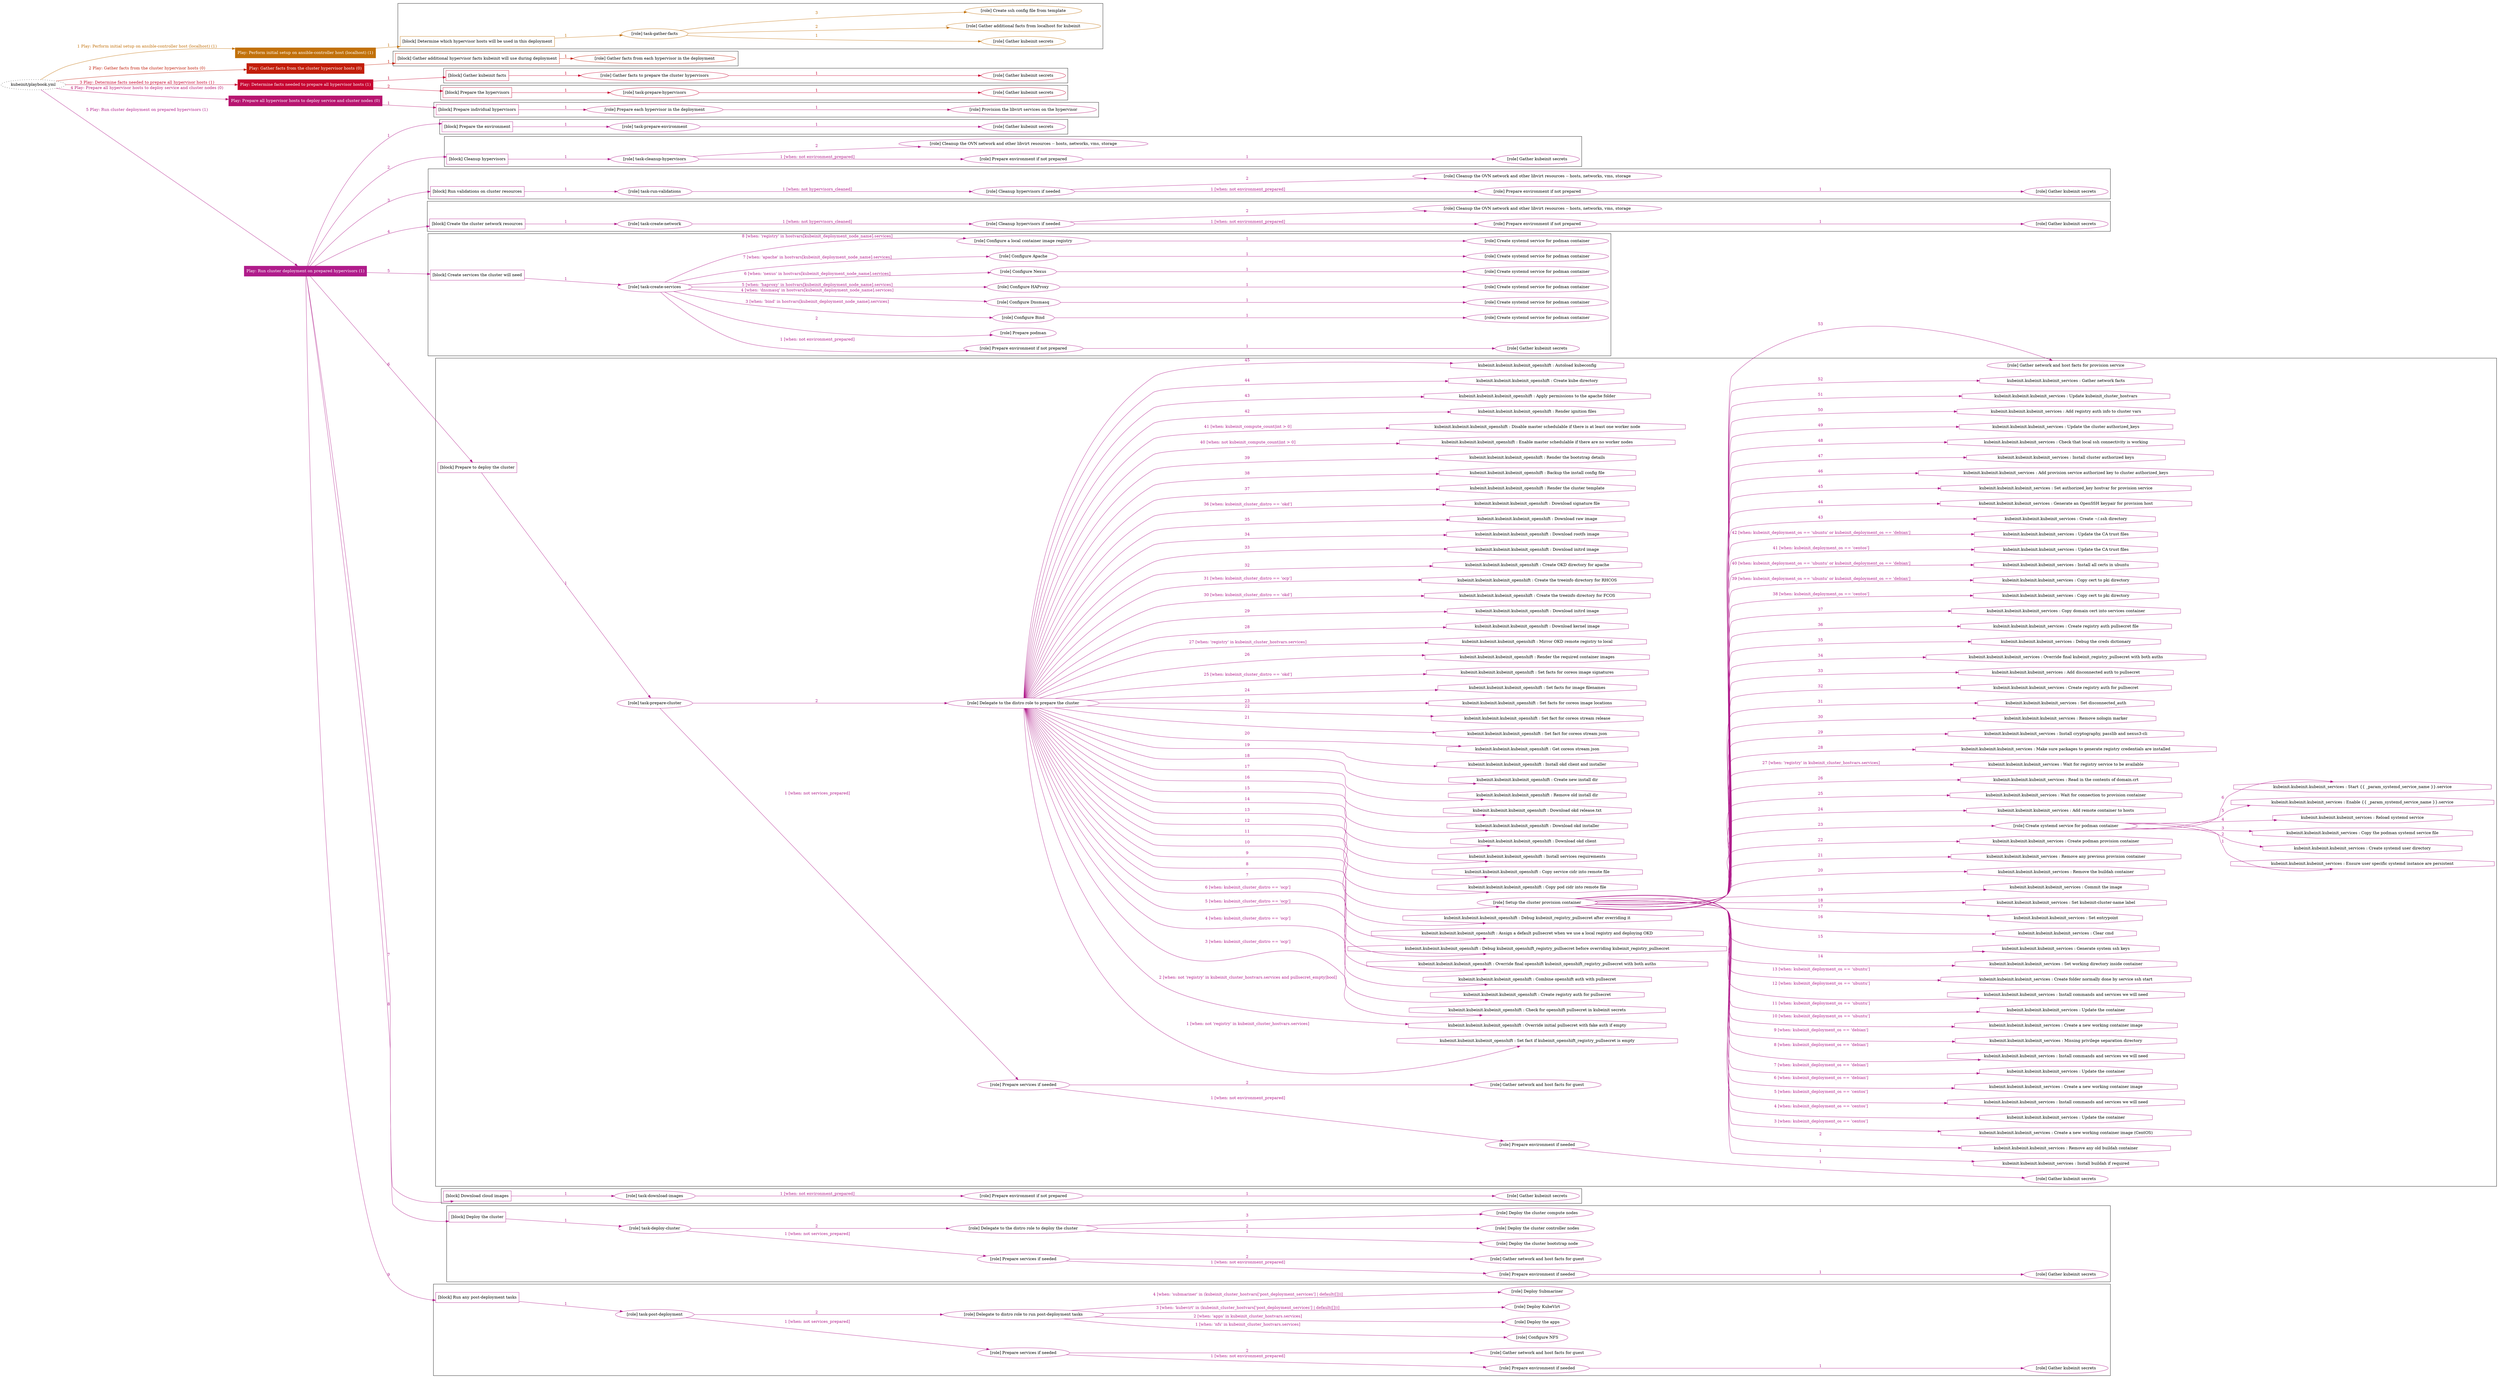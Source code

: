 digraph {
	graph [concentrate=true ordering=in rankdir=LR ratio=fill]
	edge [esep=5 sep=10]
	"kubeinit/playbook.yml" [URL="/home/runner/work/kubeinit/kubeinit/kubeinit/playbook.yml" id=playbook_f1f5490d style=dotted]
	"kubeinit/playbook.yml" -> play_35fe61ec [label="1 Play: Perform initial setup on ansible-controller host (localhost) (1)" color="#c2710a" fontcolor="#c2710a" id=edge_play_35fe61ec labeltooltip="1 Play: Perform initial setup on ansible-controller host (localhost) (1)" tooltip="1 Play: Perform initial setup on ansible-controller host (localhost) (1)"]
	subgraph "Play: Perform initial setup on ansible-controller host (localhost) (1)" {
		play_35fe61ec [label="Play: Perform initial setup on ansible-controller host (localhost) (1)" URL="/home/runner/work/kubeinit/kubeinit/kubeinit/playbook.yml" color="#c2710a" fontcolor="#ffffff" id=play_35fe61ec shape=box style=filled tooltip=localhost]
		play_35fe61ec -> block_946c7ff8 [label=1 color="#c2710a" fontcolor="#c2710a" id=edge_block_946c7ff8 labeltooltip=1 tooltip=1]
		subgraph cluster_block_946c7ff8 {
			block_946c7ff8 [label="[block] Determine which hypervisor hosts will be used in this deployment" URL="/home/runner/work/kubeinit/kubeinit/kubeinit/playbook.yml" color="#c2710a" id=block_946c7ff8 labeltooltip="Determine which hypervisor hosts will be used in this deployment" shape=box tooltip="Determine which hypervisor hosts will be used in this deployment"]
			block_946c7ff8 -> role_86381fa4 [label="1 " color="#c2710a" fontcolor="#c2710a" id=edge_role_86381fa4 labeltooltip="1 " tooltip="1 "]
			subgraph "task-gather-facts" {
				role_86381fa4 [label="[role] task-gather-facts" URL="/home/runner/work/kubeinit/kubeinit/kubeinit/playbook.yml" color="#c2710a" id=role_86381fa4 tooltip="task-gather-facts"]
				role_86381fa4 -> role_79484ff7 [label="1 " color="#c2710a" fontcolor="#c2710a" id=edge_role_79484ff7 labeltooltip="1 " tooltip="1 "]
				subgraph "Gather kubeinit secrets" {
					role_79484ff7 [label="[role] Gather kubeinit secrets" URL="/home/runner/.ansible/collections/ansible_collections/kubeinit/kubeinit/roles/kubeinit_prepare/tasks/build_hypervisors_group.yml" color="#c2710a" id=role_79484ff7 tooltip="Gather kubeinit secrets"]
				}
				role_86381fa4 -> role_58002885 [label="2 " color="#c2710a" fontcolor="#c2710a" id=edge_role_58002885 labeltooltip="2 " tooltip="2 "]
				subgraph "Gather additional facts from localhost for kubeinit" {
					role_58002885 [label="[role] Gather additional facts from localhost for kubeinit" URL="/home/runner/.ansible/collections/ansible_collections/kubeinit/kubeinit/roles/kubeinit_prepare/tasks/build_hypervisors_group.yml" color="#c2710a" id=role_58002885 tooltip="Gather additional facts from localhost for kubeinit"]
				}
				role_86381fa4 -> role_d6cc2a8a [label="3 " color="#c2710a" fontcolor="#c2710a" id=edge_role_d6cc2a8a labeltooltip="3 " tooltip="3 "]
				subgraph "Create ssh config file from template" {
					role_d6cc2a8a [label="[role] Create ssh config file from template" URL="/home/runner/.ansible/collections/ansible_collections/kubeinit/kubeinit/roles/kubeinit_prepare/tasks/build_hypervisors_group.yml" color="#c2710a" id=role_d6cc2a8a tooltip="Create ssh config file from template"]
				}
			}
		}
	}
	"kubeinit/playbook.yml" -> play_20fd22f0 [label="2 Play: Gather facts from the cluster hypervisor hosts (0)" color="#c21e0a" fontcolor="#c21e0a" id=edge_play_20fd22f0 labeltooltip="2 Play: Gather facts from the cluster hypervisor hosts (0)" tooltip="2 Play: Gather facts from the cluster hypervisor hosts (0)"]
	subgraph "Play: Gather facts from the cluster hypervisor hosts (0)" {
		play_20fd22f0 [label="Play: Gather facts from the cluster hypervisor hosts (0)" URL="/home/runner/work/kubeinit/kubeinit/kubeinit/playbook.yml" color="#c21e0a" fontcolor="#ffffff" id=play_20fd22f0 shape=box style=filled tooltip="Play: Gather facts from the cluster hypervisor hosts (0)"]
		play_20fd22f0 -> block_3473c54f [label=1 color="#c21e0a" fontcolor="#c21e0a" id=edge_block_3473c54f labeltooltip=1 tooltip=1]
		subgraph cluster_block_3473c54f {
			block_3473c54f [label="[block] Gather additional hypervisor facts kubeinit will use during deployment" URL="/home/runner/work/kubeinit/kubeinit/kubeinit/playbook.yml" color="#c21e0a" id=block_3473c54f labeltooltip="Gather additional hypervisor facts kubeinit will use during deployment" shape=box tooltip="Gather additional hypervisor facts kubeinit will use during deployment"]
			block_3473c54f -> role_8d82af85 [label="1 " color="#c21e0a" fontcolor="#c21e0a" id=edge_role_8d82af85 labeltooltip="1 " tooltip="1 "]
			subgraph "Gather facts from each hypervisor in the deployment" {
				role_8d82af85 [label="[role] Gather facts from each hypervisor in the deployment" URL="/home/runner/work/kubeinit/kubeinit/kubeinit/playbook.yml" color="#c21e0a" id=role_8d82af85 tooltip="Gather facts from each hypervisor in the deployment"]
			}
		}
	}
	"kubeinit/playbook.yml" -> play_0cd419a3 [label="3 Play: Determine facts needed to prepare all hypervisor hosts (1)" color="#c70531" fontcolor="#c70531" id=edge_play_0cd419a3 labeltooltip="3 Play: Determine facts needed to prepare all hypervisor hosts (1)" tooltip="3 Play: Determine facts needed to prepare all hypervisor hosts (1)"]
	subgraph "Play: Determine facts needed to prepare all hypervisor hosts (1)" {
		play_0cd419a3 [label="Play: Determine facts needed to prepare all hypervisor hosts (1)" URL="/home/runner/work/kubeinit/kubeinit/kubeinit/playbook.yml" color="#c70531" fontcolor="#ffffff" id=play_0cd419a3 shape=box style=filled tooltip=localhost]
		play_0cd419a3 -> block_38d2e312 [label=1 color="#c70531" fontcolor="#c70531" id=edge_block_38d2e312 labeltooltip=1 tooltip=1]
		subgraph cluster_block_38d2e312 {
			block_38d2e312 [label="[block] Gather kubeinit facts" URL="/home/runner/work/kubeinit/kubeinit/kubeinit/playbook.yml" color="#c70531" id=block_38d2e312 labeltooltip="Gather kubeinit facts" shape=box tooltip="Gather kubeinit facts"]
			block_38d2e312 -> role_8be813a2 [label="1 " color="#c70531" fontcolor="#c70531" id=edge_role_8be813a2 labeltooltip="1 " tooltip="1 "]
			subgraph "Gather facts to prepare the cluster hypervisors" {
				role_8be813a2 [label="[role] Gather facts to prepare the cluster hypervisors" URL="/home/runner/work/kubeinit/kubeinit/kubeinit/playbook.yml" color="#c70531" id=role_8be813a2 tooltip="Gather facts to prepare the cluster hypervisors"]
				role_8be813a2 -> role_22963904 [label="1 " color="#c70531" fontcolor="#c70531" id=edge_role_22963904 labeltooltip="1 " tooltip="1 "]
				subgraph "Gather kubeinit secrets" {
					role_22963904 [label="[role] Gather kubeinit secrets" URL="/home/runner/.ansible/collections/ansible_collections/kubeinit/kubeinit/roles/kubeinit_prepare/tasks/gather_kubeinit_facts.yml" color="#c70531" id=role_22963904 tooltip="Gather kubeinit secrets"]
				}
			}
		}
		play_0cd419a3 -> block_c743737a [label=2 color="#c70531" fontcolor="#c70531" id=edge_block_c743737a labeltooltip=2 tooltip=2]
		subgraph cluster_block_c743737a {
			block_c743737a [label="[block] Prepare the hypervisors" URL="/home/runner/work/kubeinit/kubeinit/kubeinit/playbook.yml" color="#c70531" id=block_c743737a labeltooltip="Prepare the hypervisors" shape=box tooltip="Prepare the hypervisors"]
			block_c743737a -> role_bd67ec49 [label="1 " color="#c70531" fontcolor="#c70531" id=edge_role_bd67ec49 labeltooltip="1 " tooltip="1 "]
			subgraph "task-prepare-hypervisors" {
				role_bd67ec49 [label="[role] task-prepare-hypervisors" URL="/home/runner/work/kubeinit/kubeinit/kubeinit/playbook.yml" color="#c70531" id=role_bd67ec49 tooltip="task-prepare-hypervisors"]
				role_bd67ec49 -> role_ebd11715 [label="1 " color="#c70531" fontcolor="#c70531" id=edge_role_ebd11715 labeltooltip="1 " tooltip="1 "]
				subgraph "Gather kubeinit secrets" {
					role_ebd11715 [label="[role] Gather kubeinit secrets" URL="/home/runner/.ansible/collections/ansible_collections/kubeinit/kubeinit/roles/kubeinit_prepare/tasks/gather_kubeinit_facts.yml" color="#c70531" id=role_ebd11715 tooltip="Gather kubeinit secrets"]
				}
			}
		}
	}
	"kubeinit/playbook.yml" -> play_1adf28f1 [label="4 Play: Prepare all hypervisor hosts to deploy service and cluster nodes (0)" color="#b71570" fontcolor="#b71570" id=edge_play_1adf28f1 labeltooltip="4 Play: Prepare all hypervisor hosts to deploy service and cluster nodes (0)" tooltip="4 Play: Prepare all hypervisor hosts to deploy service and cluster nodes (0)"]
	subgraph "Play: Prepare all hypervisor hosts to deploy service and cluster nodes (0)" {
		play_1adf28f1 [label="Play: Prepare all hypervisor hosts to deploy service and cluster nodes (0)" URL="/home/runner/work/kubeinit/kubeinit/kubeinit/playbook.yml" color="#b71570" fontcolor="#ffffff" id=play_1adf28f1 shape=box style=filled tooltip="Play: Prepare all hypervisor hosts to deploy service and cluster nodes (0)"]
		play_1adf28f1 -> block_0a0a0137 [label=1 color="#b71570" fontcolor="#b71570" id=edge_block_0a0a0137 labeltooltip=1 tooltip=1]
		subgraph cluster_block_0a0a0137 {
			block_0a0a0137 [label="[block] Prepare individual hypervisors" URL="/home/runner/work/kubeinit/kubeinit/kubeinit/playbook.yml" color="#b71570" id=block_0a0a0137 labeltooltip="Prepare individual hypervisors" shape=box tooltip="Prepare individual hypervisors"]
			block_0a0a0137 -> role_bc7a53fc [label="1 " color="#b71570" fontcolor="#b71570" id=edge_role_bc7a53fc labeltooltip="1 " tooltip="1 "]
			subgraph "Prepare each hypervisor in the deployment" {
				role_bc7a53fc [label="[role] Prepare each hypervisor in the deployment" URL="/home/runner/work/kubeinit/kubeinit/kubeinit/playbook.yml" color="#b71570" id=role_bc7a53fc tooltip="Prepare each hypervisor in the deployment"]
				role_bc7a53fc -> role_99ed646f [label="1 " color="#b71570" fontcolor="#b71570" id=edge_role_99ed646f labeltooltip="1 " tooltip="1 "]
				subgraph "Provision the libvirt services on the hypervisor" {
					role_99ed646f [label="[role] Provision the libvirt services on the hypervisor" URL="/home/runner/.ansible/collections/ansible_collections/kubeinit/kubeinit/roles/kubeinit_prepare/tasks/prepare_hypervisor.yml" color="#b71570" id=role_99ed646f tooltip="Provision the libvirt services on the hypervisor"]
				}
			}
		}
	}
	"kubeinit/playbook.yml" -> play_38f55405 [label="5 Play: Run cluster deployment on prepared hypervisors (1)" color="#b01c8b" fontcolor="#b01c8b" id=edge_play_38f55405 labeltooltip="5 Play: Run cluster deployment on prepared hypervisors (1)" tooltip="5 Play: Run cluster deployment on prepared hypervisors (1)"]
	subgraph "Play: Run cluster deployment on prepared hypervisors (1)" {
		play_38f55405 [label="Play: Run cluster deployment on prepared hypervisors (1)" URL="/home/runner/work/kubeinit/kubeinit/kubeinit/playbook.yml" color="#b01c8b" fontcolor="#ffffff" id=play_38f55405 shape=box style=filled tooltip=localhost]
		play_38f55405 -> block_ad387168 [label=1 color="#b01c8b" fontcolor="#b01c8b" id=edge_block_ad387168 labeltooltip=1 tooltip=1]
		subgraph cluster_block_ad387168 {
			block_ad387168 [label="[block] Prepare the environment" URL="/home/runner/work/kubeinit/kubeinit/kubeinit/playbook.yml" color="#b01c8b" id=block_ad387168 labeltooltip="Prepare the environment" shape=box tooltip="Prepare the environment"]
			block_ad387168 -> role_5c2260ff [label="1 " color="#b01c8b" fontcolor="#b01c8b" id=edge_role_5c2260ff labeltooltip="1 " tooltip="1 "]
			subgraph "task-prepare-environment" {
				role_5c2260ff [label="[role] task-prepare-environment" URL="/home/runner/work/kubeinit/kubeinit/kubeinit/playbook.yml" color="#b01c8b" id=role_5c2260ff tooltip="task-prepare-environment"]
				role_5c2260ff -> role_48b276c4 [label="1 " color="#b01c8b" fontcolor="#b01c8b" id=edge_role_48b276c4 labeltooltip="1 " tooltip="1 "]
				subgraph "Gather kubeinit secrets" {
					role_48b276c4 [label="[role] Gather kubeinit secrets" URL="/home/runner/.ansible/collections/ansible_collections/kubeinit/kubeinit/roles/kubeinit_prepare/tasks/gather_kubeinit_facts.yml" color="#b01c8b" id=role_48b276c4 tooltip="Gather kubeinit secrets"]
				}
			}
		}
		play_38f55405 -> block_e900bc19 [label=2 color="#b01c8b" fontcolor="#b01c8b" id=edge_block_e900bc19 labeltooltip=2 tooltip=2]
		subgraph cluster_block_e900bc19 {
			block_e900bc19 [label="[block] Cleanup hypervisors" URL="/home/runner/work/kubeinit/kubeinit/kubeinit/playbook.yml" color="#b01c8b" id=block_e900bc19 labeltooltip="Cleanup hypervisors" shape=box tooltip="Cleanup hypervisors"]
			block_e900bc19 -> role_ae1653bf [label="1 " color="#b01c8b" fontcolor="#b01c8b" id=edge_role_ae1653bf labeltooltip="1 " tooltip="1 "]
			subgraph "task-cleanup-hypervisors" {
				role_ae1653bf [label="[role] task-cleanup-hypervisors" URL="/home/runner/work/kubeinit/kubeinit/kubeinit/playbook.yml" color="#b01c8b" id=role_ae1653bf tooltip="task-cleanup-hypervisors"]
				role_ae1653bf -> role_373d7a98 [label="1 [when: not environment_prepared]" color="#b01c8b" fontcolor="#b01c8b" id=edge_role_373d7a98 labeltooltip="1 [when: not environment_prepared]" tooltip="1 [when: not environment_prepared]"]
				subgraph "Prepare environment if not prepared" {
					role_373d7a98 [label="[role] Prepare environment if not prepared" URL="/home/runner/.ansible/collections/ansible_collections/kubeinit/kubeinit/roles/kubeinit_prepare/tasks/cleanup_hypervisors.yml" color="#b01c8b" id=role_373d7a98 tooltip="Prepare environment if not prepared"]
					role_373d7a98 -> role_b3252afe [label="1 " color="#b01c8b" fontcolor="#b01c8b" id=edge_role_b3252afe labeltooltip="1 " tooltip="1 "]
					subgraph "Gather kubeinit secrets" {
						role_b3252afe [label="[role] Gather kubeinit secrets" URL="/home/runner/.ansible/collections/ansible_collections/kubeinit/kubeinit/roles/kubeinit_prepare/tasks/gather_kubeinit_facts.yml" color="#b01c8b" id=role_b3252afe tooltip="Gather kubeinit secrets"]
					}
				}
				role_ae1653bf -> role_a19355c3 [label="2 " color="#b01c8b" fontcolor="#b01c8b" id=edge_role_a19355c3 labeltooltip="2 " tooltip="2 "]
				subgraph "Cleanup the OVN network and other libvirt resources -- hosts, networks, vms, storage" {
					role_a19355c3 [label="[role] Cleanup the OVN network and other libvirt resources -- hosts, networks, vms, storage" URL="/home/runner/.ansible/collections/ansible_collections/kubeinit/kubeinit/roles/kubeinit_prepare/tasks/cleanup_hypervisors.yml" color="#b01c8b" id=role_a19355c3 tooltip="Cleanup the OVN network and other libvirt resources -- hosts, networks, vms, storage"]
				}
			}
		}
		play_38f55405 -> block_8f066ea3 [label=3 color="#b01c8b" fontcolor="#b01c8b" id=edge_block_8f066ea3 labeltooltip=3 tooltip=3]
		subgraph cluster_block_8f066ea3 {
			block_8f066ea3 [label="[block] Run validations on cluster resources" URL="/home/runner/work/kubeinit/kubeinit/kubeinit/playbook.yml" color="#b01c8b" id=block_8f066ea3 labeltooltip="Run validations on cluster resources" shape=box tooltip="Run validations on cluster resources"]
			block_8f066ea3 -> role_dd99cfb6 [label="1 " color="#b01c8b" fontcolor="#b01c8b" id=edge_role_dd99cfb6 labeltooltip="1 " tooltip="1 "]
			subgraph "task-run-validations" {
				role_dd99cfb6 [label="[role] task-run-validations" URL="/home/runner/work/kubeinit/kubeinit/kubeinit/playbook.yml" color="#b01c8b" id=role_dd99cfb6 tooltip="task-run-validations"]
				role_dd99cfb6 -> role_37c6814f [label="1 [when: not hypervisors_cleaned]" color="#b01c8b" fontcolor="#b01c8b" id=edge_role_37c6814f labeltooltip="1 [when: not hypervisors_cleaned]" tooltip="1 [when: not hypervisors_cleaned]"]
				subgraph "Cleanup hypervisors if needed" {
					role_37c6814f [label="[role] Cleanup hypervisors if needed" URL="/home/runner/.ansible/collections/ansible_collections/kubeinit/kubeinit/roles/kubeinit_validations/tasks/main.yml" color="#b01c8b" id=role_37c6814f tooltip="Cleanup hypervisors if needed"]
					role_37c6814f -> role_9fc02560 [label="1 [when: not environment_prepared]" color="#b01c8b" fontcolor="#b01c8b" id=edge_role_9fc02560 labeltooltip="1 [when: not environment_prepared]" tooltip="1 [when: not environment_prepared]"]
					subgraph "Prepare environment if not prepared" {
						role_9fc02560 [label="[role] Prepare environment if not prepared" URL="/home/runner/.ansible/collections/ansible_collections/kubeinit/kubeinit/roles/kubeinit_prepare/tasks/cleanup_hypervisors.yml" color="#b01c8b" id=role_9fc02560 tooltip="Prepare environment if not prepared"]
						role_9fc02560 -> role_a66ef74f [label="1 " color="#b01c8b" fontcolor="#b01c8b" id=edge_role_a66ef74f labeltooltip="1 " tooltip="1 "]
						subgraph "Gather kubeinit secrets" {
							role_a66ef74f [label="[role] Gather kubeinit secrets" URL="/home/runner/.ansible/collections/ansible_collections/kubeinit/kubeinit/roles/kubeinit_prepare/tasks/gather_kubeinit_facts.yml" color="#b01c8b" id=role_a66ef74f tooltip="Gather kubeinit secrets"]
						}
					}
					role_37c6814f -> role_8a73de85 [label="2 " color="#b01c8b" fontcolor="#b01c8b" id=edge_role_8a73de85 labeltooltip="2 " tooltip="2 "]
					subgraph "Cleanup the OVN network and other libvirt resources -- hosts, networks, vms, storage" {
						role_8a73de85 [label="[role] Cleanup the OVN network and other libvirt resources -- hosts, networks, vms, storage" URL="/home/runner/.ansible/collections/ansible_collections/kubeinit/kubeinit/roles/kubeinit_prepare/tasks/cleanup_hypervisors.yml" color="#b01c8b" id=role_8a73de85 tooltip="Cleanup the OVN network and other libvirt resources -- hosts, networks, vms, storage"]
					}
				}
			}
		}
		play_38f55405 -> block_cb134349 [label=4 color="#b01c8b" fontcolor="#b01c8b" id=edge_block_cb134349 labeltooltip=4 tooltip=4]
		subgraph cluster_block_cb134349 {
			block_cb134349 [label="[block] Create the cluster network resources" URL="/home/runner/work/kubeinit/kubeinit/kubeinit/playbook.yml" color="#b01c8b" id=block_cb134349 labeltooltip="Create the cluster network resources" shape=box tooltip="Create the cluster network resources"]
			block_cb134349 -> role_d9d88bd8 [label="1 " color="#b01c8b" fontcolor="#b01c8b" id=edge_role_d9d88bd8 labeltooltip="1 " tooltip="1 "]
			subgraph "task-create-network" {
				role_d9d88bd8 [label="[role] task-create-network" URL="/home/runner/work/kubeinit/kubeinit/kubeinit/playbook.yml" color="#b01c8b" id=role_d9d88bd8 tooltip="task-create-network"]
				role_d9d88bd8 -> role_366e135a [label="1 [when: not hypervisors_cleaned]" color="#b01c8b" fontcolor="#b01c8b" id=edge_role_366e135a labeltooltip="1 [when: not hypervisors_cleaned]" tooltip="1 [when: not hypervisors_cleaned]"]
				subgraph "Cleanup hypervisors if needed" {
					role_366e135a [label="[role] Cleanup hypervisors if needed" URL="/home/runner/.ansible/collections/ansible_collections/kubeinit/kubeinit/roles/kubeinit_libvirt/tasks/create_network.yml" color="#b01c8b" id=role_366e135a tooltip="Cleanup hypervisors if needed"]
					role_366e135a -> role_6399f0f5 [label="1 [when: not environment_prepared]" color="#b01c8b" fontcolor="#b01c8b" id=edge_role_6399f0f5 labeltooltip="1 [when: not environment_prepared]" tooltip="1 [when: not environment_prepared]"]
					subgraph "Prepare environment if not prepared" {
						role_6399f0f5 [label="[role] Prepare environment if not prepared" URL="/home/runner/.ansible/collections/ansible_collections/kubeinit/kubeinit/roles/kubeinit_prepare/tasks/cleanup_hypervisors.yml" color="#b01c8b" id=role_6399f0f5 tooltip="Prepare environment if not prepared"]
						role_6399f0f5 -> role_d8528a44 [label="1 " color="#b01c8b" fontcolor="#b01c8b" id=edge_role_d8528a44 labeltooltip="1 " tooltip="1 "]
						subgraph "Gather kubeinit secrets" {
							role_d8528a44 [label="[role] Gather kubeinit secrets" URL="/home/runner/.ansible/collections/ansible_collections/kubeinit/kubeinit/roles/kubeinit_prepare/tasks/gather_kubeinit_facts.yml" color="#b01c8b" id=role_d8528a44 tooltip="Gather kubeinit secrets"]
						}
					}
					role_366e135a -> role_64a247bc [label="2 " color="#b01c8b" fontcolor="#b01c8b" id=edge_role_64a247bc labeltooltip="2 " tooltip="2 "]
					subgraph "Cleanup the OVN network and other libvirt resources -- hosts, networks, vms, storage" {
						role_64a247bc [label="[role] Cleanup the OVN network and other libvirt resources -- hosts, networks, vms, storage" URL="/home/runner/.ansible/collections/ansible_collections/kubeinit/kubeinit/roles/kubeinit_prepare/tasks/cleanup_hypervisors.yml" color="#b01c8b" id=role_64a247bc tooltip="Cleanup the OVN network and other libvirt resources -- hosts, networks, vms, storage"]
					}
				}
			}
		}
		play_38f55405 -> block_eb87ba7a [label=5 color="#b01c8b" fontcolor="#b01c8b" id=edge_block_eb87ba7a labeltooltip=5 tooltip=5]
		subgraph cluster_block_eb87ba7a {
			block_eb87ba7a [label="[block] Create services the cluster will need" URL="/home/runner/work/kubeinit/kubeinit/kubeinit/playbook.yml" color="#b01c8b" id=block_eb87ba7a labeltooltip="Create services the cluster will need" shape=box tooltip="Create services the cluster will need"]
			block_eb87ba7a -> role_faf323c8 [label="1 " color="#b01c8b" fontcolor="#b01c8b" id=edge_role_faf323c8 labeltooltip="1 " tooltip="1 "]
			subgraph "task-create-services" {
				role_faf323c8 [label="[role] task-create-services" URL="/home/runner/work/kubeinit/kubeinit/kubeinit/playbook.yml" color="#b01c8b" id=role_faf323c8 tooltip="task-create-services"]
				role_faf323c8 -> role_595d257a [label="1 [when: not environment_prepared]" color="#b01c8b" fontcolor="#b01c8b" id=edge_role_595d257a labeltooltip="1 [when: not environment_prepared]" tooltip="1 [when: not environment_prepared]"]
				subgraph "Prepare environment if not prepared" {
					role_595d257a [label="[role] Prepare environment if not prepared" URL="/home/runner/.ansible/collections/ansible_collections/kubeinit/kubeinit/roles/kubeinit_services/tasks/main.yml" color="#b01c8b" id=role_595d257a tooltip="Prepare environment if not prepared"]
					role_595d257a -> role_61685ccc [label="1 " color="#b01c8b" fontcolor="#b01c8b" id=edge_role_61685ccc labeltooltip="1 " tooltip="1 "]
					subgraph "Gather kubeinit secrets" {
						role_61685ccc [label="[role] Gather kubeinit secrets" URL="/home/runner/.ansible/collections/ansible_collections/kubeinit/kubeinit/roles/kubeinit_prepare/tasks/gather_kubeinit_facts.yml" color="#b01c8b" id=role_61685ccc tooltip="Gather kubeinit secrets"]
					}
				}
				role_faf323c8 -> role_364d2a59 [label="2 " color="#b01c8b" fontcolor="#b01c8b" id=edge_role_364d2a59 labeltooltip="2 " tooltip="2 "]
				subgraph "Prepare podman" {
					role_364d2a59 [label="[role] Prepare podman" URL="/home/runner/.ansible/collections/ansible_collections/kubeinit/kubeinit/roles/kubeinit_services/tasks/00_create_service_pod.yml" color="#b01c8b" id=role_364d2a59 tooltip="Prepare podman"]
				}
				role_faf323c8 -> role_811bcf01 [label="3 [when: 'bind' in hostvars[kubeinit_deployment_node_name].services]" color="#b01c8b" fontcolor="#b01c8b" id=edge_role_811bcf01 labeltooltip="3 [when: 'bind' in hostvars[kubeinit_deployment_node_name].services]" tooltip="3 [when: 'bind' in hostvars[kubeinit_deployment_node_name].services]"]
				subgraph "Configure Bind" {
					role_811bcf01 [label="[role] Configure Bind" URL="/home/runner/.ansible/collections/ansible_collections/kubeinit/kubeinit/roles/kubeinit_services/tasks/start_services_containers.yml" color="#b01c8b" id=role_811bcf01 tooltip="Configure Bind"]
					role_811bcf01 -> role_99b72de5 [label="1 " color="#b01c8b" fontcolor="#b01c8b" id=edge_role_99b72de5 labeltooltip="1 " tooltip="1 "]
					subgraph "Create systemd service for podman container" {
						role_99b72de5 [label="[role] Create systemd service for podman container" URL="/home/runner/.ansible/collections/ansible_collections/kubeinit/kubeinit/roles/kubeinit_bind/tasks/main.yml" color="#b01c8b" id=role_99b72de5 tooltip="Create systemd service for podman container"]
					}
				}
				role_faf323c8 -> role_91c75df3 [label="4 [when: 'dnsmasq' in hostvars[kubeinit_deployment_node_name].services]" color="#b01c8b" fontcolor="#b01c8b" id=edge_role_91c75df3 labeltooltip="4 [when: 'dnsmasq' in hostvars[kubeinit_deployment_node_name].services]" tooltip="4 [when: 'dnsmasq' in hostvars[kubeinit_deployment_node_name].services]"]
				subgraph "Configure Dnsmasq" {
					role_91c75df3 [label="[role] Configure Dnsmasq" URL="/home/runner/.ansible/collections/ansible_collections/kubeinit/kubeinit/roles/kubeinit_services/tasks/start_services_containers.yml" color="#b01c8b" id=role_91c75df3 tooltip="Configure Dnsmasq"]
					role_91c75df3 -> role_8ce5fced [label="1 " color="#b01c8b" fontcolor="#b01c8b" id=edge_role_8ce5fced labeltooltip="1 " tooltip="1 "]
					subgraph "Create systemd service for podman container" {
						role_8ce5fced [label="[role] Create systemd service for podman container" URL="/home/runner/.ansible/collections/ansible_collections/kubeinit/kubeinit/roles/kubeinit_dnsmasq/tasks/main.yml" color="#b01c8b" id=role_8ce5fced tooltip="Create systemd service for podman container"]
					}
				}
				role_faf323c8 -> role_306a4077 [label="5 [when: 'haproxy' in hostvars[kubeinit_deployment_node_name].services]" color="#b01c8b" fontcolor="#b01c8b" id=edge_role_306a4077 labeltooltip="5 [when: 'haproxy' in hostvars[kubeinit_deployment_node_name].services]" tooltip="5 [when: 'haproxy' in hostvars[kubeinit_deployment_node_name].services]"]
				subgraph "Configure HAProxy" {
					role_306a4077 [label="[role] Configure HAProxy" URL="/home/runner/.ansible/collections/ansible_collections/kubeinit/kubeinit/roles/kubeinit_services/tasks/start_services_containers.yml" color="#b01c8b" id=role_306a4077 tooltip="Configure HAProxy"]
					role_306a4077 -> role_96f283e8 [label="1 " color="#b01c8b" fontcolor="#b01c8b" id=edge_role_96f283e8 labeltooltip="1 " tooltip="1 "]
					subgraph "Create systemd service for podman container" {
						role_96f283e8 [label="[role] Create systemd service for podman container" URL="/home/runner/.ansible/collections/ansible_collections/kubeinit/kubeinit/roles/kubeinit_haproxy/tasks/main.yml" color="#b01c8b" id=role_96f283e8 tooltip="Create systemd service for podman container"]
					}
				}
				role_faf323c8 -> role_ceb87b20 [label="6 [when: 'nexus' in hostvars[kubeinit_deployment_node_name].services]" color="#b01c8b" fontcolor="#b01c8b" id=edge_role_ceb87b20 labeltooltip="6 [when: 'nexus' in hostvars[kubeinit_deployment_node_name].services]" tooltip="6 [when: 'nexus' in hostvars[kubeinit_deployment_node_name].services]"]
				subgraph "Configure Nexus" {
					role_ceb87b20 [label="[role] Configure Nexus" URL="/home/runner/.ansible/collections/ansible_collections/kubeinit/kubeinit/roles/kubeinit_services/tasks/start_services_containers.yml" color="#b01c8b" id=role_ceb87b20 tooltip="Configure Nexus"]
					role_ceb87b20 -> role_95938689 [label="1 " color="#b01c8b" fontcolor="#b01c8b" id=edge_role_95938689 labeltooltip="1 " tooltip="1 "]
					subgraph "Create systemd service for podman container" {
						role_95938689 [label="[role] Create systemd service for podman container" URL="/home/runner/.ansible/collections/ansible_collections/kubeinit/kubeinit/roles/kubeinit_nexus/tasks/main.yml" color="#b01c8b" id=role_95938689 tooltip="Create systemd service for podman container"]
					}
				}
				role_faf323c8 -> role_cb49b582 [label="7 [when: 'apache' in hostvars[kubeinit_deployment_node_name].services]" color="#b01c8b" fontcolor="#b01c8b" id=edge_role_cb49b582 labeltooltip="7 [when: 'apache' in hostvars[kubeinit_deployment_node_name].services]" tooltip="7 [when: 'apache' in hostvars[kubeinit_deployment_node_name].services]"]
				subgraph "Configure Apache" {
					role_cb49b582 [label="[role] Configure Apache" URL="/home/runner/.ansible/collections/ansible_collections/kubeinit/kubeinit/roles/kubeinit_services/tasks/start_services_containers.yml" color="#b01c8b" id=role_cb49b582 tooltip="Configure Apache"]
					role_cb49b582 -> role_0a73934c [label="1 " color="#b01c8b" fontcolor="#b01c8b" id=edge_role_0a73934c labeltooltip="1 " tooltip="1 "]
					subgraph "Create systemd service for podman container" {
						role_0a73934c [label="[role] Create systemd service for podman container" URL="/home/runner/.ansible/collections/ansible_collections/kubeinit/kubeinit/roles/kubeinit_apache/tasks/main.yml" color="#b01c8b" id=role_0a73934c tooltip="Create systemd service for podman container"]
					}
				}
				role_faf323c8 -> role_5eb35b06 [label="8 [when: 'registry' in hostvars[kubeinit_deployment_node_name].services]" color="#b01c8b" fontcolor="#b01c8b" id=edge_role_5eb35b06 labeltooltip="8 [when: 'registry' in hostvars[kubeinit_deployment_node_name].services]" tooltip="8 [when: 'registry' in hostvars[kubeinit_deployment_node_name].services]"]
				subgraph "Configure a local container image registry" {
					role_5eb35b06 [label="[role] Configure a local container image registry" URL="/home/runner/.ansible/collections/ansible_collections/kubeinit/kubeinit/roles/kubeinit_services/tasks/start_services_containers.yml" color="#b01c8b" id=role_5eb35b06 tooltip="Configure a local container image registry"]
					role_5eb35b06 -> role_d70e468a [label="1 " color="#b01c8b" fontcolor="#b01c8b" id=edge_role_d70e468a labeltooltip="1 " tooltip="1 "]
					subgraph "Create systemd service for podman container" {
						role_d70e468a [label="[role] Create systemd service for podman container" URL="/home/runner/.ansible/collections/ansible_collections/kubeinit/kubeinit/roles/kubeinit_registry/tasks/main.yml" color="#b01c8b" id=role_d70e468a tooltip="Create systemd service for podman container"]
					}
				}
			}
		}
		play_38f55405 -> block_bf2d6cf2 [label=6 color="#b01c8b" fontcolor="#b01c8b" id=edge_block_bf2d6cf2 labeltooltip=6 tooltip=6]
		subgraph cluster_block_bf2d6cf2 {
			block_bf2d6cf2 [label="[block] Prepare to deploy the cluster" URL="/home/runner/work/kubeinit/kubeinit/kubeinit/playbook.yml" color="#b01c8b" id=block_bf2d6cf2 labeltooltip="Prepare to deploy the cluster" shape=box tooltip="Prepare to deploy the cluster"]
			block_bf2d6cf2 -> role_b7b64c7f [label="1 " color="#b01c8b" fontcolor="#b01c8b" id=edge_role_b7b64c7f labeltooltip="1 " tooltip="1 "]
			subgraph "task-prepare-cluster" {
				role_b7b64c7f [label="[role] task-prepare-cluster" URL="/home/runner/work/kubeinit/kubeinit/kubeinit/playbook.yml" color="#b01c8b" id=role_b7b64c7f tooltip="task-prepare-cluster"]
				role_b7b64c7f -> role_249217a9 [label="1 [when: not services_prepared]" color="#b01c8b" fontcolor="#b01c8b" id=edge_role_249217a9 labeltooltip="1 [when: not services_prepared]" tooltip="1 [when: not services_prepared]"]
				subgraph "Prepare services if needed" {
					role_249217a9 [label="[role] Prepare services if needed" URL="/home/runner/.ansible/collections/ansible_collections/kubeinit/kubeinit/roles/kubeinit_prepare/tasks/prepare_cluster.yml" color="#b01c8b" id=role_249217a9 tooltip="Prepare services if needed"]
					role_249217a9 -> role_dac04749 [label="1 [when: not environment_prepared]" color="#b01c8b" fontcolor="#b01c8b" id=edge_role_dac04749 labeltooltip="1 [when: not environment_prepared]" tooltip="1 [when: not environment_prepared]"]
					subgraph "Prepare environment if needed" {
						role_dac04749 [label="[role] Prepare environment if needed" URL="/home/runner/.ansible/collections/ansible_collections/kubeinit/kubeinit/roles/kubeinit_services/tasks/prepare_services.yml" color="#b01c8b" id=role_dac04749 tooltip="Prepare environment if needed"]
						role_dac04749 -> role_7a81d470 [label="1 " color="#b01c8b" fontcolor="#b01c8b" id=edge_role_7a81d470 labeltooltip="1 " tooltip="1 "]
						subgraph "Gather kubeinit secrets" {
							role_7a81d470 [label="[role] Gather kubeinit secrets" URL="/home/runner/.ansible/collections/ansible_collections/kubeinit/kubeinit/roles/kubeinit_prepare/tasks/gather_kubeinit_facts.yml" color="#b01c8b" id=role_7a81d470 tooltip="Gather kubeinit secrets"]
						}
					}
					role_249217a9 -> role_9258b396 [label="2 " color="#b01c8b" fontcolor="#b01c8b" id=edge_role_9258b396 labeltooltip="2 " tooltip="2 "]
					subgraph "Gather network and host facts for guest" {
						role_9258b396 [label="[role] Gather network and host facts for guest" URL="/home/runner/.ansible/collections/ansible_collections/kubeinit/kubeinit/roles/kubeinit_services/tasks/prepare_services.yml" color="#b01c8b" id=role_9258b396 tooltip="Gather network and host facts for guest"]
					}
				}
				role_b7b64c7f -> role_a7bc8ed2 [label="2 " color="#b01c8b" fontcolor="#b01c8b" id=edge_role_a7bc8ed2 labeltooltip="2 " tooltip="2 "]
				subgraph "Delegate to the distro role to prepare the cluster" {
					role_a7bc8ed2 [label="[role] Delegate to the distro role to prepare the cluster" URL="/home/runner/.ansible/collections/ansible_collections/kubeinit/kubeinit/roles/kubeinit_prepare/tasks/prepare_cluster.yml" color="#b01c8b" id=role_a7bc8ed2 tooltip="Delegate to the distro role to prepare the cluster"]
					task_824a01d4 [label="kubeinit.kubeinit.kubeinit_openshift : Set fact if kubeinit_openshift_registry_pullsecret is empty" URL="/home/runner/.ansible/collections/ansible_collections/kubeinit/kubeinit/roles/kubeinit_openshift/tasks/prepare_cluster.yml" color="#b01c8b" id=task_824a01d4 shape=octagon tooltip="kubeinit.kubeinit.kubeinit_openshift : Set fact if kubeinit_openshift_registry_pullsecret is empty"]
					role_a7bc8ed2 -> task_824a01d4 [label="1 [when: not 'registry' in kubeinit_cluster_hostvars.services]" color="#b01c8b" fontcolor="#b01c8b" id=edge_task_824a01d4 labeltooltip="1 [when: not 'registry' in kubeinit_cluster_hostvars.services]" tooltip="1 [when: not 'registry' in kubeinit_cluster_hostvars.services]"]
					task_7007d953 [label="kubeinit.kubeinit.kubeinit_openshift : Override initial pullsecret with fake auth if empty" URL="/home/runner/.ansible/collections/ansible_collections/kubeinit/kubeinit/roles/kubeinit_openshift/tasks/prepare_cluster.yml" color="#b01c8b" id=task_7007d953 shape=octagon tooltip="kubeinit.kubeinit.kubeinit_openshift : Override initial pullsecret with fake auth if empty"]
					role_a7bc8ed2 -> task_7007d953 [label="2 [when: not 'registry' in kubeinit_cluster_hostvars.services and pullsecret_empty|bool]" color="#b01c8b" fontcolor="#b01c8b" id=edge_task_7007d953 labeltooltip="2 [when: not 'registry' in kubeinit_cluster_hostvars.services and pullsecret_empty|bool]" tooltip="2 [when: not 'registry' in kubeinit_cluster_hostvars.services and pullsecret_empty|bool]"]
					task_f81a2eb4 [label="kubeinit.kubeinit.kubeinit_openshift : Check for openshift pullsecret in kubeinit secrets" URL="/home/runner/.ansible/collections/ansible_collections/kubeinit/kubeinit/roles/kubeinit_openshift/tasks/prepare_cluster.yml" color="#b01c8b" id=task_f81a2eb4 shape=octagon tooltip="kubeinit.kubeinit.kubeinit_openshift : Check for openshift pullsecret in kubeinit secrets"]
					role_a7bc8ed2 -> task_f81a2eb4 [label="3 [when: kubeinit_cluster_distro == 'ocp']" color="#b01c8b" fontcolor="#b01c8b" id=edge_task_f81a2eb4 labeltooltip="3 [when: kubeinit_cluster_distro == 'ocp']" tooltip="3 [when: kubeinit_cluster_distro == 'ocp']"]
					task_a219d0be [label="kubeinit.kubeinit.kubeinit_openshift : Create registry auth for pullsecret" URL="/home/runner/.ansible/collections/ansible_collections/kubeinit/kubeinit/roles/kubeinit_openshift/tasks/prepare_cluster.yml" color="#b01c8b" id=task_a219d0be shape=octagon tooltip="kubeinit.kubeinit.kubeinit_openshift : Create registry auth for pullsecret"]
					role_a7bc8ed2 -> task_a219d0be [label="4 [when: kubeinit_cluster_distro == 'ocp']" color="#b01c8b" fontcolor="#b01c8b" id=edge_task_a219d0be labeltooltip="4 [when: kubeinit_cluster_distro == 'ocp']" tooltip="4 [when: kubeinit_cluster_distro == 'ocp']"]
					task_a2121468 [label="kubeinit.kubeinit.kubeinit_openshift : Combine openshift auth with pullsecret" URL="/home/runner/.ansible/collections/ansible_collections/kubeinit/kubeinit/roles/kubeinit_openshift/tasks/prepare_cluster.yml" color="#b01c8b" id=task_a2121468 shape=octagon tooltip="kubeinit.kubeinit.kubeinit_openshift : Combine openshift auth with pullsecret"]
					role_a7bc8ed2 -> task_a2121468 [label="5 [when: kubeinit_cluster_distro == 'ocp']" color="#b01c8b" fontcolor="#b01c8b" id=edge_task_a2121468 labeltooltip="5 [when: kubeinit_cluster_distro == 'ocp']" tooltip="5 [when: kubeinit_cluster_distro == 'ocp']"]
					task_c4857af7 [label="kubeinit.kubeinit.kubeinit_openshift : Override final openshift kubeinit_openshift_registry_pullsecret with both auths" URL="/home/runner/.ansible/collections/ansible_collections/kubeinit/kubeinit/roles/kubeinit_openshift/tasks/prepare_cluster.yml" color="#b01c8b" id=task_c4857af7 shape=octagon tooltip="kubeinit.kubeinit.kubeinit_openshift : Override final openshift kubeinit_openshift_registry_pullsecret with both auths"]
					role_a7bc8ed2 -> task_c4857af7 [label="6 [when: kubeinit_cluster_distro == 'ocp']" color="#b01c8b" fontcolor="#b01c8b" id=edge_task_c4857af7 labeltooltip="6 [when: kubeinit_cluster_distro == 'ocp']" tooltip="6 [when: kubeinit_cluster_distro == 'ocp']"]
					task_4a478a54 [label="kubeinit.kubeinit.kubeinit_openshift : Debug kubeinit_openshift_registry_pullsecret before overriding kubeinit_registry_pullsecret" URL="/home/runner/.ansible/collections/ansible_collections/kubeinit/kubeinit/roles/kubeinit_openshift/tasks/prepare_cluster.yml" color="#b01c8b" id=task_4a478a54 shape=octagon tooltip="kubeinit.kubeinit.kubeinit_openshift : Debug kubeinit_openshift_registry_pullsecret before overriding kubeinit_registry_pullsecret"]
					role_a7bc8ed2 -> task_4a478a54 [label="7 " color="#b01c8b" fontcolor="#b01c8b" id=edge_task_4a478a54 labeltooltip="7 " tooltip="7 "]
					task_28c42f6f [label="kubeinit.kubeinit.kubeinit_openshift : Assign a default pullsecret when we use a local registry and deploying OKD" URL="/home/runner/.ansible/collections/ansible_collections/kubeinit/kubeinit/roles/kubeinit_openshift/tasks/prepare_cluster.yml" color="#b01c8b" id=task_28c42f6f shape=octagon tooltip="kubeinit.kubeinit.kubeinit_openshift : Assign a default pullsecret when we use a local registry and deploying OKD"]
					role_a7bc8ed2 -> task_28c42f6f [label="8 " color="#b01c8b" fontcolor="#b01c8b" id=edge_task_28c42f6f labeltooltip="8 " tooltip="8 "]
					task_21fe0ff5 [label="kubeinit.kubeinit.kubeinit_openshift : Debug kubeinit_registry_pullsecret after overriding it" URL="/home/runner/.ansible/collections/ansible_collections/kubeinit/kubeinit/roles/kubeinit_openshift/tasks/prepare_cluster.yml" color="#b01c8b" id=task_21fe0ff5 shape=octagon tooltip="kubeinit.kubeinit.kubeinit_openshift : Debug kubeinit_registry_pullsecret after overriding it"]
					role_a7bc8ed2 -> task_21fe0ff5 [label="9 " color="#b01c8b" fontcolor="#b01c8b" id=edge_task_21fe0ff5 labeltooltip="9 " tooltip="9 "]
					role_a7bc8ed2 -> role_98150a57 [label="10 " color="#b01c8b" fontcolor="#b01c8b" id=edge_role_98150a57 labeltooltip="10 " tooltip="10 "]
					subgraph "Setup the cluster provision container" {
						role_98150a57 [label="[role] Setup the cluster provision container" URL="/home/runner/.ansible/collections/ansible_collections/kubeinit/kubeinit/roles/kubeinit_openshift/tasks/prepare_cluster.yml" color="#b01c8b" id=role_98150a57 tooltip="Setup the cluster provision container"]
						task_79b5ec29 [label="kubeinit.kubeinit.kubeinit_services : Install buildah if required" URL="/home/runner/.ansible/collections/ansible_collections/kubeinit/kubeinit/roles/kubeinit_services/tasks/create_provision_container.yml" color="#b01c8b" id=task_79b5ec29 shape=octagon tooltip="kubeinit.kubeinit.kubeinit_services : Install buildah if required"]
						role_98150a57 -> task_79b5ec29 [label="1 " color="#b01c8b" fontcolor="#b01c8b" id=edge_task_79b5ec29 labeltooltip="1 " tooltip="1 "]
						task_87bf5d93 [label="kubeinit.kubeinit.kubeinit_services : Remove any old buildah container" URL="/home/runner/.ansible/collections/ansible_collections/kubeinit/kubeinit/roles/kubeinit_services/tasks/create_provision_container.yml" color="#b01c8b" id=task_87bf5d93 shape=octagon tooltip="kubeinit.kubeinit.kubeinit_services : Remove any old buildah container"]
						role_98150a57 -> task_87bf5d93 [label="2 " color="#b01c8b" fontcolor="#b01c8b" id=edge_task_87bf5d93 labeltooltip="2 " tooltip="2 "]
						task_c0cb2d28 [label="kubeinit.kubeinit.kubeinit_services : Create a new working container image (CentOS)" URL="/home/runner/.ansible/collections/ansible_collections/kubeinit/kubeinit/roles/kubeinit_services/tasks/create_provision_container.yml" color="#b01c8b" id=task_c0cb2d28 shape=octagon tooltip="kubeinit.kubeinit.kubeinit_services : Create a new working container image (CentOS)"]
						role_98150a57 -> task_c0cb2d28 [label="3 [when: kubeinit_deployment_os == 'centos']" color="#b01c8b" fontcolor="#b01c8b" id=edge_task_c0cb2d28 labeltooltip="3 [when: kubeinit_deployment_os == 'centos']" tooltip="3 [when: kubeinit_deployment_os == 'centos']"]
						task_4db2cbed [label="kubeinit.kubeinit.kubeinit_services : Update the container" URL="/home/runner/.ansible/collections/ansible_collections/kubeinit/kubeinit/roles/kubeinit_services/tasks/create_provision_container.yml" color="#b01c8b" id=task_4db2cbed shape=octagon tooltip="kubeinit.kubeinit.kubeinit_services : Update the container"]
						role_98150a57 -> task_4db2cbed [label="4 [when: kubeinit_deployment_os == 'centos']" color="#b01c8b" fontcolor="#b01c8b" id=edge_task_4db2cbed labeltooltip="4 [when: kubeinit_deployment_os == 'centos']" tooltip="4 [when: kubeinit_deployment_os == 'centos']"]
						task_a26eaf8f [label="kubeinit.kubeinit.kubeinit_services : Install commands and services we will need" URL="/home/runner/.ansible/collections/ansible_collections/kubeinit/kubeinit/roles/kubeinit_services/tasks/create_provision_container.yml" color="#b01c8b" id=task_a26eaf8f shape=octagon tooltip="kubeinit.kubeinit.kubeinit_services : Install commands and services we will need"]
						role_98150a57 -> task_a26eaf8f [label="5 [when: kubeinit_deployment_os == 'centos']" color="#b01c8b" fontcolor="#b01c8b" id=edge_task_a26eaf8f labeltooltip="5 [when: kubeinit_deployment_os == 'centos']" tooltip="5 [when: kubeinit_deployment_os == 'centos']"]
						task_6a6944cd [label="kubeinit.kubeinit.kubeinit_services : Create a new working container image" URL="/home/runner/.ansible/collections/ansible_collections/kubeinit/kubeinit/roles/kubeinit_services/tasks/create_provision_container.yml" color="#b01c8b" id=task_6a6944cd shape=octagon tooltip="kubeinit.kubeinit.kubeinit_services : Create a new working container image"]
						role_98150a57 -> task_6a6944cd [label="6 [when: kubeinit_deployment_os == 'debian']" color="#b01c8b" fontcolor="#b01c8b" id=edge_task_6a6944cd labeltooltip="6 [when: kubeinit_deployment_os == 'debian']" tooltip="6 [when: kubeinit_deployment_os == 'debian']"]
						task_6a107ec9 [label="kubeinit.kubeinit.kubeinit_services : Update the container" URL="/home/runner/.ansible/collections/ansible_collections/kubeinit/kubeinit/roles/kubeinit_services/tasks/create_provision_container.yml" color="#b01c8b" id=task_6a107ec9 shape=octagon tooltip="kubeinit.kubeinit.kubeinit_services : Update the container"]
						role_98150a57 -> task_6a107ec9 [label="7 [when: kubeinit_deployment_os == 'debian']" color="#b01c8b" fontcolor="#b01c8b" id=edge_task_6a107ec9 labeltooltip="7 [when: kubeinit_deployment_os == 'debian']" tooltip="7 [when: kubeinit_deployment_os == 'debian']"]
						task_800bf5d8 [label="kubeinit.kubeinit.kubeinit_services : Install commands and services we will need" URL="/home/runner/.ansible/collections/ansible_collections/kubeinit/kubeinit/roles/kubeinit_services/tasks/create_provision_container.yml" color="#b01c8b" id=task_800bf5d8 shape=octagon tooltip="kubeinit.kubeinit.kubeinit_services : Install commands and services we will need"]
						role_98150a57 -> task_800bf5d8 [label="8 [when: kubeinit_deployment_os == 'debian']" color="#b01c8b" fontcolor="#b01c8b" id=edge_task_800bf5d8 labeltooltip="8 [when: kubeinit_deployment_os == 'debian']" tooltip="8 [when: kubeinit_deployment_os == 'debian']"]
						task_67ec5045 [label="kubeinit.kubeinit.kubeinit_services : Missing privilege separation directory" URL="/home/runner/.ansible/collections/ansible_collections/kubeinit/kubeinit/roles/kubeinit_services/tasks/create_provision_container.yml" color="#b01c8b" id=task_67ec5045 shape=octagon tooltip="kubeinit.kubeinit.kubeinit_services : Missing privilege separation directory"]
						role_98150a57 -> task_67ec5045 [label="9 [when: kubeinit_deployment_os == 'debian']" color="#b01c8b" fontcolor="#b01c8b" id=edge_task_67ec5045 labeltooltip="9 [when: kubeinit_deployment_os == 'debian']" tooltip="9 [when: kubeinit_deployment_os == 'debian']"]
						task_ab66514c [label="kubeinit.kubeinit.kubeinit_services : Create a new working container image" URL="/home/runner/.ansible/collections/ansible_collections/kubeinit/kubeinit/roles/kubeinit_services/tasks/create_provision_container.yml" color="#b01c8b" id=task_ab66514c shape=octagon tooltip="kubeinit.kubeinit.kubeinit_services : Create a new working container image"]
						role_98150a57 -> task_ab66514c [label="10 [when: kubeinit_deployment_os == 'ubuntu']" color="#b01c8b" fontcolor="#b01c8b" id=edge_task_ab66514c labeltooltip="10 [when: kubeinit_deployment_os == 'ubuntu']" tooltip="10 [when: kubeinit_deployment_os == 'ubuntu']"]
						task_2370e8f2 [label="kubeinit.kubeinit.kubeinit_services : Update the container" URL="/home/runner/.ansible/collections/ansible_collections/kubeinit/kubeinit/roles/kubeinit_services/tasks/create_provision_container.yml" color="#b01c8b" id=task_2370e8f2 shape=octagon tooltip="kubeinit.kubeinit.kubeinit_services : Update the container"]
						role_98150a57 -> task_2370e8f2 [label="11 [when: kubeinit_deployment_os == 'ubuntu']" color="#b01c8b" fontcolor="#b01c8b" id=edge_task_2370e8f2 labeltooltip="11 [when: kubeinit_deployment_os == 'ubuntu']" tooltip="11 [when: kubeinit_deployment_os == 'ubuntu']"]
						task_fc19ccf6 [label="kubeinit.kubeinit.kubeinit_services : Install commands and services we will need" URL="/home/runner/.ansible/collections/ansible_collections/kubeinit/kubeinit/roles/kubeinit_services/tasks/create_provision_container.yml" color="#b01c8b" id=task_fc19ccf6 shape=octagon tooltip="kubeinit.kubeinit.kubeinit_services : Install commands and services we will need"]
						role_98150a57 -> task_fc19ccf6 [label="12 [when: kubeinit_deployment_os == 'ubuntu']" color="#b01c8b" fontcolor="#b01c8b" id=edge_task_fc19ccf6 labeltooltip="12 [when: kubeinit_deployment_os == 'ubuntu']" tooltip="12 [when: kubeinit_deployment_os == 'ubuntu']"]
						task_4e23f3f8 [label="kubeinit.kubeinit.kubeinit_services : Create folder normally done by service ssh start" URL="/home/runner/.ansible/collections/ansible_collections/kubeinit/kubeinit/roles/kubeinit_services/tasks/create_provision_container.yml" color="#b01c8b" id=task_4e23f3f8 shape=octagon tooltip="kubeinit.kubeinit.kubeinit_services : Create folder normally done by service ssh start"]
						role_98150a57 -> task_4e23f3f8 [label="13 [when: kubeinit_deployment_os == 'ubuntu']" color="#b01c8b" fontcolor="#b01c8b" id=edge_task_4e23f3f8 labeltooltip="13 [when: kubeinit_deployment_os == 'ubuntu']" tooltip="13 [when: kubeinit_deployment_os == 'ubuntu']"]
						task_91484fa8 [label="kubeinit.kubeinit.kubeinit_services : Set working directory inside container" URL="/home/runner/.ansible/collections/ansible_collections/kubeinit/kubeinit/roles/kubeinit_services/tasks/create_provision_container.yml" color="#b01c8b" id=task_91484fa8 shape=octagon tooltip="kubeinit.kubeinit.kubeinit_services : Set working directory inside container"]
						role_98150a57 -> task_91484fa8 [label="14 " color="#b01c8b" fontcolor="#b01c8b" id=edge_task_91484fa8 labeltooltip="14 " tooltip="14 "]
						task_0f1b6007 [label="kubeinit.kubeinit.kubeinit_services : Generate system ssh keys" URL="/home/runner/.ansible/collections/ansible_collections/kubeinit/kubeinit/roles/kubeinit_services/tasks/create_provision_container.yml" color="#b01c8b" id=task_0f1b6007 shape=octagon tooltip="kubeinit.kubeinit.kubeinit_services : Generate system ssh keys"]
						role_98150a57 -> task_0f1b6007 [label="15 " color="#b01c8b" fontcolor="#b01c8b" id=edge_task_0f1b6007 labeltooltip="15 " tooltip="15 "]
						task_972ab364 [label="kubeinit.kubeinit.kubeinit_services : Clear cmd" URL="/home/runner/.ansible/collections/ansible_collections/kubeinit/kubeinit/roles/kubeinit_services/tasks/create_provision_container.yml" color="#b01c8b" id=task_972ab364 shape=octagon tooltip="kubeinit.kubeinit.kubeinit_services : Clear cmd"]
						role_98150a57 -> task_972ab364 [label="16 " color="#b01c8b" fontcolor="#b01c8b" id=edge_task_972ab364 labeltooltip="16 " tooltip="16 "]
						task_9738271f [label="kubeinit.kubeinit.kubeinit_services : Set entrypoint" URL="/home/runner/.ansible/collections/ansible_collections/kubeinit/kubeinit/roles/kubeinit_services/tasks/create_provision_container.yml" color="#b01c8b" id=task_9738271f shape=octagon tooltip="kubeinit.kubeinit.kubeinit_services : Set entrypoint"]
						role_98150a57 -> task_9738271f [label="17 " color="#b01c8b" fontcolor="#b01c8b" id=edge_task_9738271f labeltooltip="17 " tooltip="17 "]
						task_16e2b3c9 [label="kubeinit.kubeinit.kubeinit_services : Set kubeinit-cluster-name label" URL="/home/runner/.ansible/collections/ansible_collections/kubeinit/kubeinit/roles/kubeinit_services/tasks/create_provision_container.yml" color="#b01c8b" id=task_16e2b3c9 shape=octagon tooltip="kubeinit.kubeinit.kubeinit_services : Set kubeinit-cluster-name label"]
						role_98150a57 -> task_16e2b3c9 [label="18 " color="#b01c8b" fontcolor="#b01c8b" id=edge_task_16e2b3c9 labeltooltip="18 " tooltip="18 "]
						task_6004bdff [label="kubeinit.kubeinit.kubeinit_services : Commit the image" URL="/home/runner/.ansible/collections/ansible_collections/kubeinit/kubeinit/roles/kubeinit_services/tasks/create_provision_container.yml" color="#b01c8b" id=task_6004bdff shape=octagon tooltip="kubeinit.kubeinit.kubeinit_services : Commit the image"]
						role_98150a57 -> task_6004bdff [label="19 " color="#b01c8b" fontcolor="#b01c8b" id=edge_task_6004bdff labeltooltip="19 " tooltip="19 "]
						task_b2af02fe [label="kubeinit.kubeinit.kubeinit_services : Remove the buildah container" URL="/home/runner/.ansible/collections/ansible_collections/kubeinit/kubeinit/roles/kubeinit_services/tasks/create_provision_container.yml" color="#b01c8b" id=task_b2af02fe shape=octagon tooltip="kubeinit.kubeinit.kubeinit_services : Remove the buildah container"]
						role_98150a57 -> task_b2af02fe [label="20 " color="#b01c8b" fontcolor="#b01c8b" id=edge_task_b2af02fe labeltooltip="20 " tooltip="20 "]
						task_0b113a83 [label="kubeinit.kubeinit.kubeinit_services : Remove any previous provision container" URL="/home/runner/.ansible/collections/ansible_collections/kubeinit/kubeinit/roles/kubeinit_services/tasks/create_provision_container.yml" color="#b01c8b" id=task_0b113a83 shape=octagon tooltip="kubeinit.kubeinit.kubeinit_services : Remove any previous provision container"]
						role_98150a57 -> task_0b113a83 [label="21 " color="#b01c8b" fontcolor="#b01c8b" id=edge_task_0b113a83 labeltooltip="21 " tooltip="21 "]
						task_9bdfd32b [label="kubeinit.kubeinit.kubeinit_services : Create podman provision container" URL="/home/runner/.ansible/collections/ansible_collections/kubeinit/kubeinit/roles/kubeinit_services/tasks/create_provision_container.yml" color="#b01c8b" id=task_9bdfd32b shape=octagon tooltip="kubeinit.kubeinit.kubeinit_services : Create podman provision container"]
						role_98150a57 -> task_9bdfd32b [label="22 " color="#b01c8b" fontcolor="#b01c8b" id=edge_task_9bdfd32b labeltooltip="22 " tooltip="22 "]
						role_98150a57 -> role_ad498ce0 [label="23 " color="#b01c8b" fontcolor="#b01c8b" id=edge_role_ad498ce0 labeltooltip="23 " tooltip="23 "]
						subgraph "Create systemd service for podman container" {
							role_ad498ce0 [label="[role] Create systemd service for podman container" URL="/home/runner/.ansible/collections/ansible_collections/kubeinit/kubeinit/roles/kubeinit_services/tasks/create_provision_container.yml" color="#b01c8b" id=role_ad498ce0 tooltip="Create systemd service for podman container"]
							task_31adbeba [label="kubeinit.kubeinit.kubeinit_services : Ensure user specific systemd instance are persistent" URL="/home/runner/.ansible/collections/ansible_collections/kubeinit/kubeinit/roles/kubeinit_services/tasks/create_managed_service.yml" color="#b01c8b" id=task_31adbeba shape=octagon tooltip="kubeinit.kubeinit.kubeinit_services : Ensure user specific systemd instance are persistent"]
							role_ad498ce0 -> task_31adbeba [label="1 " color="#b01c8b" fontcolor="#b01c8b" id=edge_task_31adbeba labeltooltip="1 " tooltip="1 "]
							task_c4583251 [label="kubeinit.kubeinit.kubeinit_services : Create systemd user directory" URL="/home/runner/.ansible/collections/ansible_collections/kubeinit/kubeinit/roles/kubeinit_services/tasks/create_managed_service.yml" color="#b01c8b" id=task_c4583251 shape=octagon tooltip="kubeinit.kubeinit.kubeinit_services : Create systemd user directory"]
							role_ad498ce0 -> task_c4583251 [label="2 " color="#b01c8b" fontcolor="#b01c8b" id=edge_task_c4583251 labeltooltip="2 " tooltip="2 "]
							task_16011f99 [label="kubeinit.kubeinit.kubeinit_services : Copy the podman systemd service file" URL="/home/runner/.ansible/collections/ansible_collections/kubeinit/kubeinit/roles/kubeinit_services/tasks/create_managed_service.yml" color="#b01c8b" id=task_16011f99 shape=octagon tooltip="kubeinit.kubeinit.kubeinit_services : Copy the podman systemd service file"]
							role_ad498ce0 -> task_16011f99 [label="3 " color="#b01c8b" fontcolor="#b01c8b" id=edge_task_16011f99 labeltooltip="3 " tooltip="3 "]
							task_3c7cfa5f [label="kubeinit.kubeinit.kubeinit_services : Reload systemd service" URL="/home/runner/.ansible/collections/ansible_collections/kubeinit/kubeinit/roles/kubeinit_services/tasks/create_managed_service.yml" color="#b01c8b" id=task_3c7cfa5f shape=octagon tooltip="kubeinit.kubeinit.kubeinit_services : Reload systemd service"]
							role_ad498ce0 -> task_3c7cfa5f [label="4 " color="#b01c8b" fontcolor="#b01c8b" id=edge_task_3c7cfa5f labeltooltip="4 " tooltip="4 "]
							task_bb74bc39 [label="kubeinit.kubeinit.kubeinit_services : Enable {{ _param_systemd_service_name }}.service" URL="/home/runner/.ansible/collections/ansible_collections/kubeinit/kubeinit/roles/kubeinit_services/tasks/create_managed_service.yml" color="#b01c8b" id=task_bb74bc39 shape=octagon tooltip="kubeinit.kubeinit.kubeinit_services : Enable {{ _param_systemd_service_name }}.service"]
							role_ad498ce0 -> task_bb74bc39 [label="5 " color="#b01c8b" fontcolor="#b01c8b" id=edge_task_bb74bc39 labeltooltip="5 " tooltip="5 "]
							task_cba2f97d [label="kubeinit.kubeinit.kubeinit_services : Start {{ _param_systemd_service_name }}.service" URL="/home/runner/.ansible/collections/ansible_collections/kubeinit/kubeinit/roles/kubeinit_services/tasks/create_managed_service.yml" color="#b01c8b" id=task_cba2f97d shape=octagon tooltip="kubeinit.kubeinit.kubeinit_services : Start {{ _param_systemd_service_name }}.service"]
							role_ad498ce0 -> task_cba2f97d [label="6 " color="#b01c8b" fontcolor="#b01c8b" id=edge_task_cba2f97d labeltooltip="6 " tooltip="6 "]
						}
						task_fbefaa8a [label="kubeinit.kubeinit.kubeinit_services : Add remote container to hosts" URL="/home/runner/.ansible/collections/ansible_collections/kubeinit/kubeinit/roles/kubeinit_services/tasks/create_provision_container.yml" color="#b01c8b" id=task_fbefaa8a shape=octagon tooltip="kubeinit.kubeinit.kubeinit_services : Add remote container to hosts"]
						role_98150a57 -> task_fbefaa8a [label="24 " color="#b01c8b" fontcolor="#b01c8b" id=edge_task_fbefaa8a labeltooltip="24 " tooltip="24 "]
						task_9a425af7 [label="kubeinit.kubeinit.kubeinit_services : Wait for connection to provision container" URL="/home/runner/.ansible/collections/ansible_collections/kubeinit/kubeinit/roles/kubeinit_services/tasks/create_provision_container.yml" color="#b01c8b" id=task_9a425af7 shape=octagon tooltip="kubeinit.kubeinit.kubeinit_services : Wait for connection to provision container"]
						role_98150a57 -> task_9a425af7 [label="25 " color="#b01c8b" fontcolor="#b01c8b" id=edge_task_9a425af7 labeltooltip="25 " tooltip="25 "]
						task_969d2b40 [label="kubeinit.kubeinit.kubeinit_services : Read in the contents of domain.crt" URL="/home/runner/.ansible/collections/ansible_collections/kubeinit/kubeinit/roles/kubeinit_services/tasks/create_provision_container.yml" color="#b01c8b" id=task_969d2b40 shape=octagon tooltip="kubeinit.kubeinit.kubeinit_services : Read in the contents of domain.crt"]
						role_98150a57 -> task_969d2b40 [label="26 " color="#b01c8b" fontcolor="#b01c8b" id=edge_task_969d2b40 labeltooltip="26 " tooltip="26 "]
						task_dd8780a1 [label="kubeinit.kubeinit.kubeinit_services : Wait for registry service to be available" URL="/home/runner/.ansible/collections/ansible_collections/kubeinit/kubeinit/roles/kubeinit_services/tasks/create_provision_container.yml" color="#b01c8b" id=task_dd8780a1 shape=octagon tooltip="kubeinit.kubeinit.kubeinit_services : Wait for registry service to be available"]
						role_98150a57 -> task_dd8780a1 [label="27 [when: 'registry' in kubeinit_cluster_hostvars.services]" color="#b01c8b" fontcolor="#b01c8b" id=edge_task_dd8780a1 labeltooltip="27 [when: 'registry' in kubeinit_cluster_hostvars.services]" tooltip="27 [when: 'registry' in kubeinit_cluster_hostvars.services]"]
						task_481e18b7 [label="kubeinit.kubeinit.kubeinit_services : Make sure packages to generate registry credentials are installed" URL="/home/runner/.ansible/collections/ansible_collections/kubeinit/kubeinit/roles/kubeinit_services/tasks/create_provision_container.yml" color="#b01c8b" id=task_481e18b7 shape=octagon tooltip="kubeinit.kubeinit.kubeinit_services : Make sure packages to generate registry credentials are installed"]
						role_98150a57 -> task_481e18b7 [label="28 " color="#b01c8b" fontcolor="#b01c8b" id=edge_task_481e18b7 labeltooltip="28 " tooltip="28 "]
						task_bbf57e72 [label="kubeinit.kubeinit.kubeinit_services : Install cryptography, passlib and nexus3-cli" URL="/home/runner/.ansible/collections/ansible_collections/kubeinit/kubeinit/roles/kubeinit_services/tasks/create_provision_container.yml" color="#b01c8b" id=task_bbf57e72 shape=octagon tooltip="kubeinit.kubeinit.kubeinit_services : Install cryptography, passlib and nexus3-cli"]
						role_98150a57 -> task_bbf57e72 [label="29 " color="#b01c8b" fontcolor="#b01c8b" id=edge_task_bbf57e72 labeltooltip="29 " tooltip="29 "]
						task_9565421b [label="kubeinit.kubeinit.kubeinit_services : Remove nologin marker" URL="/home/runner/.ansible/collections/ansible_collections/kubeinit/kubeinit/roles/kubeinit_services/tasks/create_provision_container.yml" color="#b01c8b" id=task_9565421b shape=octagon tooltip="kubeinit.kubeinit.kubeinit_services : Remove nologin marker"]
						role_98150a57 -> task_9565421b [label="30 " color="#b01c8b" fontcolor="#b01c8b" id=edge_task_9565421b labeltooltip="30 " tooltip="30 "]
						task_2df6e584 [label="kubeinit.kubeinit.kubeinit_services : Set disconnected_auth" URL="/home/runner/.ansible/collections/ansible_collections/kubeinit/kubeinit/roles/kubeinit_services/tasks/create_provision_container.yml" color="#b01c8b" id=task_2df6e584 shape=octagon tooltip="kubeinit.kubeinit.kubeinit_services : Set disconnected_auth"]
						role_98150a57 -> task_2df6e584 [label="31 " color="#b01c8b" fontcolor="#b01c8b" id=edge_task_2df6e584 labeltooltip="31 " tooltip="31 "]
						task_8229c0be [label="kubeinit.kubeinit.kubeinit_services : Create registry auth for pullsecret" URL="/home/runner/.ansible/collections/ansible_collections/kubeinit/kubeinit/roles/kubeinit_services/tasks/create_provision_container.yml" color="#b01c8b" id=task_8229c0be shape=octagon tooltip="kubeinit.kubeinit.kubeinit_services : Create registry auth for pullsecret"]
						role_98150a57 -> task_8229c0be [label="32 " color="#b01c8b" fontcolor="#b01c8b" id=edge_task_8229c0be labeltooltip="32 " tooltip="32 "]
						task_9a780f6c [label="kubeinit.kubeinit.kubeinit_services : Add disconnected auth to pullsecret" URL="/home/runner/.ansible/collections/ansible_collections/kubeinit/kubeinit/roles/kubeinit_services/tasks/create_provision_container.yml" color="#b01c8b" id=task_9a780f6c shape=octagon tooltip="kubeinit.kubeinit.kubeinit_services : Add disconnected auth to pullsecret"]
						role_98150a57 -> task_9a780f6c [label="33 " color="#b01c8b" fontcolor="#b01c8b" id=edge_task_9a780f6c labeltooltip="33 " tooltip="33 "]
						task_ae0f5b98 [label="kubeinit.kubeinit.kubeinit_services : Override final kubeinit_registry_pullsecret with both auths" URL="/home/runner/.ansible/collections/ansible_collections/kubeinit/kubeinit/roles/kubeinit_services/tasks/create_provision_container.yml" color="#b01c8b" id=task_ae0f5b98 shape=octagon tooltip="kubeinit.kubeinit.kubeinit_services : Override final kubeinit_registry_pullsecret with both auths"]
						role_98150a57 -> task_ae0f5b98 [label="34 " color="#b01c8b" fontcolor="#b01c8b" id=edge_task_ae0f5b98 labeltooltip="34 " tooltip="34 "]
						task_871e1cf8 [label="kubeinit.kubeinit.kubeinit_services : Debug the creds dictionary" URL="/home/runner/.ansible/collections/ansible_collections/kubeinit/kubeinit/roles/kubeinit_services/tasks/create_provision_container.yml" color="#b01c8b" id=task_871e1cf8 shape=octagon tooltip="kubeinit.kubeinit.kubeinit_services : Debug the creds dictionary"]
						role_98150a57 -> task_871e1cf8 [label="35 " color="#b01c8b" fontcolor="#b01c8b" id=edge_task_871e1cf8 labeltooltip="35 " tooltip="35 "]
						task_c2addccd [label="kubeinit.kubeinit.kubeinit_services : Create registry auth pullsecret file" URL="/home/runner/.ansible/collections/ansible_collections/kubeinit/kubeinit/roles/kubeinit_services/tasks/create_provision_container.yml" color="#b01c8b" id=task_c2addccd shape=octagon tooltip="kubeinit.kubeinit.kubeinit_services : Create registry auth pullsecret file"]
						role_98150a57 -> task_c2addccd [label="36 " color="#b01c8b" fontcolor="#b01c8b" id=edge_task_c2addccd labeltooltip="36 " tooltip="36 "]
						task_e6d954be [label="kubeinit.kubeinit.kubeinit_services : Copy domain cert into services container" URL="/home/runner/.ansible/collections/ansible_collections/kubeinit/kubeinit/roles/kubeinit_services/tasks/create_provision_container.yml" color="#b01c8b" id=task_e6d954be shape=octagon tooltip="kubeinit.kubeinit.kubeinit_services : Copy domain cert into services container"]
						role_98150a57 -> task_e6d954be [label="37 " color="#b01c8b" fontcolor="#b01c8b" id=edge_task_e6d954be labeltooltip="37 " tooltip="37 "]
						task_4f605210 [label="kubeinit.kubeinit.kubeinit_services : Copy cert to pki directory" URL="/home/runner/.ansible/collections/ansible_collections/kubeinit/kubeinit/roles/kubeinit_services/tasks/create_provision_container.yml" color="#b01c8b" id=task_4f605210 shape=octagon tooltip="kubeinit.kubeinit.kubeinit_services : Copy cert to pki directory"]
						role_98150a57 -> task_4f605210 [label="38 [when: kubeinit_deployment_os == 'centos']" color="#b01c8b" fontcolor="#b01c8b" id=edge_task_4f605210 labeltooltip="38 [when: kubeinit_deployment_os == 'centos']" tooltip="38 [when: kubeinit_deployment_os == 'centos']"]
						task_dd9fac87 [label="kubeinit.kubeinit.kubeinit_services : Copy cert to pki directory" URL="/home/runner/.ansible/collections/ansible_collections/kubeinit/kubeinit/roles/kubeinit_services/tasks/create_provision_container.yml" color="#b01c8b" id=task_dd9fac87 shape=octagon tooltip="kubeinit.kubeinit.kubeinit_services : Copy cert to pki directory"]
						role_98150a57 -> task_dd9fac87 [label="39 [when: kubeinit_deployment_os == 'ubuntu' or kubeinit_deployment_os == 'debian']" color="#b01c8b" fontcolor="#b01c8b" id=edge_task_dd9fac87 labeltooltip="39 [when: kubeinit_deployment_os == 'ubuntu' or kubeinit_deployment_os == 'debian']" tooltip="39 [when: kubeinit_deployment_os == 'ubuntu' or kubeinit_deployment_os == 'debian']"]
						task_7b3d0a15 [label="kubeinit.kubeinit.kubeinit_services : Install all certs in ubuntu" URL="/home/runner/.ansible/collections/ansible_collections/kubeinit/kubeinit/roles/kubeinit_services/tasks/create_provision_container.yml" color="#b01c8b" id=task_7b3d0a15 shape=octagon tooltip="kubeinit.kubeinit.kubeinit_services : Install all certs in ubuntu"]
						role_98150a57 -> task_7b3d0a15 [label="40 [when: kubeinit_deployment_os == 'ubuntu' or kubeinit_deployment_os == 'debian']" color="#b01c8b" fontcolor="#b01c8b" id=edge_task_7b3d0a15 labeltooltip="40 [when: kubeinit_deployment_os == 'ubuntu' or kubeinit_deployment_os == 'debian']" tooltip="40 [when: kubeinit_deployment_os == 'ubuntu' or kubeinit_deployment_os == 'debian']"]
						task_df80a8a4 [label="kubeinit.kubeinit.kubeinit_services : Update the CA trust files" URL="/home/runner/.ansible/collections/ansible_collections/kubeinit/kubeinit/roles/kubeinit_services/tasks/create_provision_container.yml" color="#b01c8b" id=task_df80a8a4 shape=octagon tooltip="kubeinit.kubeinit.kubeinit_services : Update the CA trust files"]
						role_98150a57 -> task_df80a8a4 [label="41 [when: kubeinit_deployment_os == 'centos']" color="#b01c8b" fontcolor="#b01c8b" id=edge_task_df80a8a4 labeltooltip="41 [when: kubeinit_deployment_os == 'centos']" tooltip="41 [when: kubeinit_deployment_os == 'centos']"]
						task_d0e1fc8e [label="kubeinit.kubeinit.kubeinit_services : Update the CA trust files" URL="/home/runner/.ansible/collections/ansible_collections/kubeinit/kubeinit/roles/kubeinit_services/tasks/create_provision_container.yml" color="#b01c8b" id=task_d0e1fc8e shape=octagon tooltip="kubeinit.kubeinit.kubeinit_services : Update the CA trust files"]
						role_98150a57 -> task_d0e1fc8e [label="42 [when: kubeinit_deployment_os == 'ubuntu' or kubeinit_deployment_os == 'debian']" color="#b01c8b" fontcolor="#b01c8b" id=edge_task_d0e1fc8e labeltooltip="42 [when: kubeinit_deployment_os == 'ubuntu' or kubeinit_deployment_os == 'debian']" tooltip="42 [when: kubeinit_deployment_os == 'ubuntu' or kubeinit_deployment_os == 'debian']"]
						task_12941005 [label="kubeinit.kubeinit.kubeinit_services : Create ~/.ssh directory" URL="/home/runner/.ansible/collections/ansible_collections/kubeinit/kubeinit/roles/kubeinit_services/tasks/create_provision_container.yml" color="#b01c8b" id=task_12941005 shape=octagon tooltip="kubeinit.kubeinit.kubeinit_services : Create ~/.ssh directory"]
						role_98150a57 -> task_12941005 [label="43 " color="#b01c8b" fontcolor="#b01c8b" id=edge_task_12941005 labeltooltip="43 " tooltip="43 "]
						task_6b197f0c [label="kubeinit.kubeinit.kubeinit_services : Generate an OpenSSH keypair for provision host" URL="/home/runner/.ansible/collections/ansible_collections/kubeinit/kubeinit/roles/kubeinit_services/tasks/create_provision_container.yml" color="#b01c8b" id=task_6b197f0c shape=octagon tooltip="kubeinit.kubeinit.kubeinit_services : Generate an OpenSSH keypair for provision host"]
						role_98150a57 -> task_6b197f0c [label="44 " color="#b01c8b" fontcolor="#b01c8b" id=edge_task_6b197f0c labeltooltip="44 " tooltip="44 "]
						task_bc32e1a7 [label="kubeinit.kubeinit.kubeinit_services : Set authorized_key hostvar for provision service" URL="/home/runner/.ansible/collections/ansible_collections/kubeinit/kubeinit/roles/kubeinit_services/tasks/create_provision_container.yml" color="#b01c8b" id=task_bc32e1a7 shape=octagon tooltip="kubeinit.kubeinit.kubeinit_services : Set authorized_key hostvar for provision service"]
						role_98150a57 -> task_bc32e1a7 [label="45 " color="#b01c8b" fontcolor="#b01c8b" id=edge_task_bc32e1a7 labeltooltip="45 " tooltip="45 "]
						task_ed46a089 [label="kubeinit.kubeinit.kubeinit_services : Add provision service authorized key to cluster authorized_keys" URL="/home/runner/.ansible/collections/ansible_collections/kubeinit/kubeinit/roles/kubeinit_services/tasks/create_provision_container.yml" color="#b01c8b" id=task_ed46a089 shape=octagon tooltip="kubeinit.kubeinit.kubeinit_services : Add provision service authorized key to cluster authorized_keys"]
						role_98150a57 -> task_ed46a089 [label="46 " color="#b01c8b" fontcolor="#b01c8b" id=edge_task_ed46a089 labeltooltip="46 " tooltip="46 "]
						task_b0d3e780 [label="kubeinit.kubeinit.kubeinit_services : Install cluster authorized keys" URL="/home/runner/.ansible/collections/ansible_collections/kubeinit/kubeinit/roles/kubeinit_services/tasks/create_provision_container.yml" color="#b01c8b" id=task_b0d3e780 shape=octagon tooltip="kubeinit.kubeinit.kubeinit_services : Install cluster authorized keys"]
						role_98150a57 -> task_b0d3e780 [label="47 " color="#b01c8b" fontcolor="#b01c8b" id=edge_task_b0d3e780 labeltooltip="47 " tooltip="47 "]
						task_13b25716 [label="kubeinit.kubeinit.kubeinit_services : Check that local ssh connectivity is working" URL="/home/runner/.ansible/collections/ansible_collections/kubeinit/kubeinit/roles/kubeinit_services/tasks/create_provision_container.yml" color="#b01c8b" id=task_13b25716 shape=octagon tooltip="kubeinit.kubeinit.kubeinit_services : Check that local ssh connectivity is working"]
						role_98150a57 -> task_13b25716 [label="48 " color="#b01c8b" fontcolor="#b01c8b" id=edge_task_13b25716 labeltooltip="48 " tooltip="48 "]
						task_07ae190a [label="kubeinit.kubeinit.kubeinit_services : Update the cluster authorized_keys" URL="/home/runner/.ansible/collections/ansible_collections/kubeinit/kubeinit/roles/kubeinit_services/tasks/create_provision_container.yml" color="#b01c8b" id=task_07ae190a shape=octagon tooltip="kubeinit.kubeinit.kubeinit_services : Update the cluster authorized_keys"]
						role_98150a57 -> task_07ae190a [label="49 " color="#b01c8b" fontcolor="#b01c8b" id=edge_task_07ae190a labeltooltip="49 " tooltip="49 "]
						task_00a8e4b0 [label="kubeinit.kubeinit.kubeinit_services : Add registry auth info to cluster vars" URL="/home/runner/.ansible/collections/ansible_collections/kubeinit/kubeinit/roles/kubeinit_services/tasks/create_provision_container.yml" color="#b01c8b" id=task_00a8e4b0 shape=octagon tooltip="kubeinit.kubeinit.kubeinit_services : Add registry auth info to cluster vars"]
						role_98150a57 -> task_00a8e4b0 [label="50 " color="#b01c8b" fontcolor="#b01c8b" id=edge_task_00a8e4b0 labeltooltip="50 " tooltip="50 "]
						task_1b802754 [label="kubeinit.kubeinit.kubeinit_services : Update kubeinit_cluster_hostvars" URL="/home/runner/.ansible/collections/ansible_collections/kubeinit/kubeinit/roles/kubeinit_services/tasks/create_provision_container.yml" color="#b01c8b" id=task_1b802754 shape=octagon tooltip="kubeinit.kubeinit.kubeinit_services : Update kubeinit_cluster_hostvars"]
						role_98150a57 -> task_1b802754 [label="51 " color="#b01c8b" fontcolor="#b01c8b" id=edge_task_1b802754 labeltooltip="51 " tooltip="51 "]
						task_70856327 [label="kubeinit.kubeinit.kubeinit_services : Gather network facts" URL="/home/runner/.ansible/collections/ansible_collections/kubeinit/kubeinit/roles/kubeinit_services/tasks/create_provision_container.yml" color="#b01c8b" id=task_70856327 shape=octagon tooltip="kubeinit.kubeinit.kubeinit_services : Gather network facts"]
						role_98150a57 -> task_70856327 [label="52 " color="#b01c8b" fontcolor="#b01c8b" id=edge_task_70856327 labeltooltip="52 " tooltip="52 "]
						role_98150a57 -> role_a92b90bf [label="53 " color="#b01c8b" fontcolor="#b01c8b" id=edge_role_a92b90bf labeltooltip="53 " tooltip="53 "]
						subgraph "Gather network and host facts for provision service" {
							role_a92b90bf [label="[role] Gather network and host facts for provision service" URL="/home/runner/.ansible/collections/ansible_collections/kubeinit/kubeinit/roles/kubeinit_services/tasks/create_provision_container.yml" color="#b01c8b" id=role_a92b90bf tooltip="Gather network and host facts for provision service"]
						}
					}
					task_5a5685b8 [label="kubeinit.kubeinit.kubeinit_openshift : Copy pod cidr into remote file" URL="/home/runner/.ansible/collections/ansible_collections/kubeinit/kubeinit/roles/kubeinit_openshift/tasks/prepare_cluster.yml" color="#b01c8b" id=task_5a5685b8 shape=octagon tooltip="kubeinit.kubeinit.kubeinit_openshift : Copy pod cidr into remote file"]
					role_a7bc8ed2 -> task_5a5685b8 [label="11 " color="#b01c8b" fontcolor="#b01c8b" id=edge_task_5a5685b8 labeltooltip="11 " tooltip="11 "]
					task_55901a2e [label="kubeinit.kubeinit.kubeinit_openshift : Copy service cidr into remote file" URL="/home/runner/.ansible/collections/ansible_collections/kubeinit/kubeinit/roles/kubeinit_openshift/tasks/prepare_cluster.yml" color="#b01c8b" id=task_55901a2e shape=octagon tooltip="kubeinit.kubeinit.kubeinit_openshift : Copy service cidr into remote file"]
					role_a7bc8ed2 -> task_55901a2e [label="12 " color="#b01c8b" fontcolor="#b01c8b" id=edge_task_55901a2e labeltooltip="12 " tooltip="12 "]
					task_7f7f522b [label="kubeinit.kubeinit.kubeinit_openshift : Install services requirements" URL="/home/runner/.ansible/collections/ansible_collections/kubeinit/kubeinit/roles/kubeinit_openshift/tasks/prepare_cluster.yml" color="#b01c8b" id=task_7f7f522b shape=octagon tooltip="kubeinit.kubeinit.kubeinit_openshift : Install services requirements"]
					role_a7bc8ed2 -> task_7f7f522b [label="13 " color="#b01c8b" fontcolor="#b01c8b" id=edge_task_7f7f522b labeltooltip="13 " tooltip="13 "]
					task_0d21683e [label="kubeinit.kubeinit.kubeinit_openshift : Download okd client" URL="/home/runner/.ansible/collections/ansible_collections/kubeinit/kubeinit/roles/kubeinit_openshift/tasks/prepare_cluster.yml" color="#b01c8b" id=task_0d21683e shape=octagon tooltip="kubeinit.kubeinit.kubeinit_openshift : Download okd client"]
					role_a7bc8ed2 -> task_0d21683e [label="14 " color="#b01c8b" fontcolor="#b01c8b" id=edge_task_0d21683e labeltooltip="14 " tooltip="14 "]
					task_d2967a87 [label="kubeinit.kubeinit.kubeinit_openshift : Download okd installer" URL="/home/runner/.ansible/collections/ansible_collections/kubeinit/kubeinit/roles/kubeinit_openshift/tasks/prepare_cluster.yml" color="#b01c8b" id=task_d2967a87 shape=octagon tooltip="kubeinit.kubeinit.kubeinit_openshift : Download okd installer"]
					role_a7bc8ed2 -> task_d2967a87 [label="15 " color="#b01c8b" fontcolor="#b01c8b" id=edge_task_d2967a87 labeltooltip="15 " tooltip="15 "]
					task_4673f4c1 [label="kubeinit.kubeinit.kubeinit_openshift : Download okd release.txt" URL="/home/runner/.ansible/collections/ansible_collections/kubeinit/kubeinit/roles/kubeinit_openshift/tasks/prepare_cluster.yml" color="#b01c8b" id=task_4673f4c1 shape=octagon tooltip="kubeinit.kubeinit.kubeinit_openshift : Download okd release.txt"]
					role_a7bc8ed2 -> task_4673f4c1 [label="16 " color="#b01c8b" fontcolor="#b01c8b" id=edge_task_4673f4c1 labeltooltip="16 " tooltip="16 "]
					task_3ffc1e1a [label="kubeinit.kubeinit.kubeinit_openshift : Remove old install dir" URL="/home/runner/.ansible/collections/ansible_collections/kubeinit/kubeinit/roles/kubeinit_openshift/tasks/prepare_cluster.yml" color="#b01c8b" id=task_3ffc1e1a shape=octagon tooltip="kubeinit.kubeinit.kubeinit_openshift : Remove old install dir"]
					role_a7bc8ed2 -> task_3ffc1e1a [label="17 " color="#b01c8b" fontcolor="#b01c8b" id=edge_task_3ffc1e1a labeltooltip="17 " tooltip="17 "]
					task_659473a9 [label="kubeinit.kubeinit.kubeinit_openshift : Create new install dir" URL="/home/runner/.ansible/collections/ansible_collections/kubeinit/kubeinit/roles/kubeinit_openshift/tasks/prepare_cluster.yml" color="#b01c8b" id=task_659473a9 shape=octagon tooltip="kubeinit.kubeinit.kubeinit_openshift : Create new install dir"]
					role_a7bc8ed2 -> task_659473a9 [label="18 " color="#b01c8b" fontcolor="#b01c8b" id=edge_task_659473a9 labeltooltip="18 " tooltip="18 "]
					task_23611278 [label="kubeinit.kubeinit.kubeinit_openshift : Install okd client and installer" URL="/home/runner/.ansible/collections/ansible_collections/kubeinit/kubeinit/roles/kubeinit_openshift/tasks/prepare_cluster.yml" color="#b01c8b" id=task_23611278 shape=octagon tooltip="kubeinit.kubeinit.kubeinit_openshift : Install okd client and installer"]
					role_a7bc8ed2 -> task_23611278 [label="19 " color="#b01c8b" fontcolor="#b01c8b" id=edge_task_23611278 labeltooltip="19 " tooltip="19 "]
					task_a07c1ee7 [label="kubeinit.kubeinit.kubeinit_openshift : Get coreos stream json" URL="/home/runner/.ansible/collections/ansible_collections/kubeinit/kubeinit/roles/kubeinit_openshift/tasks/prepare_cluster.yml" color="#b01c8b" id=task_a07c1ee7 shape=octagon tooltip="kubeinit.kubeinit.kubeinit_openshift : Get coreos stream json"]
					role_a7bc8ed2 -> task_a07c1ee7 [label="20 " color="#b01c8b" fontcolor="#b01c8b" id=edge_task_a07c1ee7 labeltooltip="20 " tooltip="20 "]
					task_41d47cbc [label="kubeinit.kubeinit.kubeinit_openshift : Set fact for coreos stream json" URL="/home/runner/.ansible/collections/ansible_collections/kubeinit/kubeinit/roles/kubeinit_openshift/tasks/prepare_cluster.yml" color="#b01c8b" id=task_41d47cbc shape=octagon tooltip="kubeinit.kubeinit.kubeinit_openshift : Set fact for coreos stream json"]
					role_a7bc8ed2 -> task_41d47cbc [label="21 " color="#b01c8b" fontcolor="#b01c8b" id=edge_task_41d47cbc labeltooltip="21 " tooltip="21 "]
					task_8802756d [label="kubeinit.kubeinit.kubeinit_openshift : Set fact for coreos stream release" URL="/home/runner/.ansible/collections/ansible_collections/kubeinit/kubeinit/roles/kubeinit_openshift/tasks/prepare_cluster.yml" color="#b01c8b" id=task_8802756d shape=octagon tooltip="kubeinit.kubeinit.kubeinit_openshift : Set fact for coreos stream release"]
					role_a7bc8ed2 -> task_8802756d [label="22 " color="#b01c8b" fontcolor="#b01c8b" id=edge_task_8802756d labeltooltip="22 " tooltip="22 "]
					task_b46178ce [label="kubeinit.kubeinit.kubeinit_openshift : Set facts for coreos image locations" URL="/home/runner/.ansible/collections/ansible_collections/kubeinit/kubeinit/roles/kubeinit_openshift/tasks/prepare_cluster.yml" color="#b01c8b" id=task_b46178ce shape=octagon tooltip="kubeinit.kubeinit.kubeinit_openshift : Set facts for coreos image locations"]
					role_a7bc8ed2 -> task_b46178ce [label="23 " color="#b01c8b" fontcolor="#b01c8b" id=edge_task_b46178ce labeltooltip="23 " tooltip="23 "]
					task_c25854dd [label="kubeinit.kubeinit.kubeinit_openshift : Set facts for image filenames" URL="/home/runner/.ansible/collections/ansible_collections/kubeinit/kubeinit/roles/kubeinit_openshift/tasks/prepare_cluster.yml" color="#b01c8b" id=task_c25854dd shape=octagon tooltip="kubeinit.kubeinit.kubeinit_openshift : Set facts for image filenames"]
					role_a7bc8ed2 -> task_c25854dd [label="24 " color="#b01c8b" fontcolor="#b01c8b" id=edge_task_c25854dd labeltooltip="24 " tooltip="24 "]
					task_1554d01a [label="kubeinit.kubeinit.kubeinit_openshift : Set facts for coreos image signatures" URL="/home/runner/.ansible/collections/ansible_collections/kubeinit/kubeinit/roles/kubeinit_openshift/tasks/prepare_cluster.yml" color="#b01c8b" id=task_1554d01a shape=octagon tooltip="kubeinit.kubeinit.kubeinit_openshift : Set facts for coreos image signatures"]
					role_a7bc8ed2 -> task_1554d01a [label="25 [when: kubeinit_cluster_distro == 'okd']" color="#b01c8b" fontcolor="#b01c8b" id=edge_task_1554d01a labeltooltip="25 [when: kubeinit_cluster_distro == 'okd']" tooltip="25 [when: kubeinit_cluster_distro == 'okd']"]
					task_e28c2ca7 [label="kubeinit.kubeinit.kubeinit_openshift : Render the required container images" URL="/home/runner/.ansible/collections/ansible_collections/kubeinit/kubeinit/roles/kubeinit_openshift/tasks/prepare_cluster.yml" color="#b01c8b" id=task_e28c2ca7 shape=octagon tooltip="kubeinit.kubeinit.kubeinit_openshift : Render the required container images"]
					role_a7bc8ed2 -> task_e28c2ca7 [label="26 " color="#b01c8b" fontcolor="#b01c8b" id=edge_task_e28c2ca7 labeltooltip="26 " tooltip="26 "]
					task_255da66e [label="kubeinit.kubeinit.kubeinit_openshift : Mirror OKD remote registry to local" URL="/home/runner/.ansible/collections/ansible_collections/kubeinit/kubeinit/roles/kubeinit_openshift/tasks/prepare_cluster.yml" color="#b01c8b" id=task_255da66e shape=octagon tooltip="kubeinit.kubeinit.kubeinit_openshift : Mirror OKD remote registry to local"]
					role_a7bc8ed2 -> task_255da66e [label="27 [when: 'registry' in kubeinit_cluster_hostvars.services]" color="#b01c8b" fontcolor="#b01c8b" id=edge_task_255da66e labeltooltip="27 [when: 'registry' in kubeinit_cluster_hostvars.services]" tooltip="27 [when: 'registry' in kubeinit_cluster_hostvars.services]"]
					task_5e985257 [label="kubeinit.kubeinit.kubeinit_openshift : Download kernel image" URL="/home/runner/.ansible/collections/ansible_collections/kubeinit/kubeinit/roles/kubeinit_openshift/tasks/prepare_cluster.yml" color="#b01c8b" id=task_5e985257 shape=octagon tooltip="kubeinit.kubeinit.kubeinit_openshift : Download kernel image"]
					role_a7bc8ed2 -> task_5e985257 [label="28 " color="#b01c8b" fontcolor="#b01c8b" id=edge_task_5e985257 labeltooltip="28 " tooltip="28 "]
					task_05c6646b [label="kubeinit.kubeinit.kubeinit_openshift : Download initrd image" URL="/home/runner/.ansible/collections/ansible_collections/kubeinit/kubeinit/roles/kubeinit_openshift/tasks/prepare_cluster.yml" color="#b01c8b" id=task_05c6646b shape=octagon tooltip="kubeinit.kubeinit.kubeinit_openshift : Download initrd image"]
					role_a7bc8ed2 -> task_05c6646b [label="29 " color="#b01c8b" fontcolor="#b01c8b" id=edge_task_05c6646b labeltooltip="29 " tooltip="29 "]
					task_05a25d95 [label="kubeinit.kubeinit.kubeinit_openshift : Create the treeinfo directory for FCOS" URL="/home/runner/.ansible/collections/ansible_collections/kubeinit/kubeinit/roles/kubeinit_openshift/tasks/prepare_cluster.yml" color="#b01c8b" id=task_05a25d95 shape=octagon tooltip="kubeinit.kubeinit.kubeinit_openshift : Create the treeinfo directory for FCOS"]
					role_a7bc8ed2 -> task_05a25d95 [label="30 [when: kubeinit_cluster_distro == 'okd']" color="#b01c8b" fontcolor="#b01c8b" id=edge_task_05a25d95 labeltooltip="30 [when: kubeinit_cluster_distro == 'okd']" tooltip="30 [when: kubeinit_cluster_distro == 'okd']"]
					task_71ad9a7a [label="kubeinit.kubeinit.kubeinit_openshift : Create the treeinfo directory for RHCOS" URL="/home/runner/.ansible/collections/ansible_collections/kubeinit/kubeinit/roles/kubeinit_openshift/tasks/prepare_cluster.yml" color="#b01c8b" id=task_71ad9a7a shape=octagon tooltip="kubeinit.kubeinit.kubeinit_openshift : Create the treeinfo directory for RHCOS"]
					role_a7bc8ed2 -> task_71ad9a7a [label="31 [when: kubeinit_cluster_distro == 'ocp']" color="#b01c8b" fontcolor="#b01c8b" id=edge_task_71ad9a7a labeltooltip="31 [when: kubeinit_cluster_distro == 'ocp']" tooltip="31 [when: kubeinit_cluster_distro == 'ocp']"]
					task_6e2230db [label="kubeinit.kubeinit.kubeinit_openshift : Create OKD directory for apache" URL="/home/runner/.ansible/collections/ansible_collections/kubeinit/kubeinit/roles/kubeinit_openshift/tasks/prepare_cluster.yml" color="#b01c8b" id=task_6e2230db shape=octagon tooltip="kubeinit.kubeinit.kubeinit_openshift : Create OKD directory for apache"]
					role_a7bc8ed2 -> task_6e2230db [label="32 " color="#b01c8b" fontcolor="#b01c8b" id=edge_task_6e2230db labeltooltip="32 " tooltip="32 "]
					task_64cff392 [label="kubeinit.kubeinit.kubeinit_openshift : Download initrd image" URL="/home/runner/.ansible/collections/ansible_collections/kubeinit/kubeinit/roles/kubeinit_openshift/tasks/prepare_cluster.yml" color="#b01c8b" id=task_64cff392 shape=octagon tooltip="kubeinit.kubeinit.kubeinit_openshift : Download initrd image"]
					role_a7bc8ed2 -> task_64cff392 [label="33 " color="#b01c8b" fontcolor="#b01c8b" id=edge_task_64cff392 labeltooltip="33 " tooltip="33 "]
					task_d67f2eae [label="kubeinit.kubeinit.kubeinit_openshift : Download rootfs image" URL="/home/runner/.ansible/collections/ansible_collections/kubeinit/kubeinit/roles/kubeinit_openshift/tasks/prepare_cluster.yml" color="#b01c8b" id=task_d67f2eae shape=octagon tooltip="kubeinit.kubeinit.kubeinit_openshift : Download rootfs image"]
					role_a7bc8ed2 -> task_d67f2eae [label="34 " color="#b01c8b" fontcolor="#b01c8b" id=edge_task_d67f2eae labeltooltip="34 " tooltip="34 "]
					task_936bbbd8 [label="kubeinit.kubeinit.kubeinit_openshift : Download raw image" URL="/home/runner/.ansible/collections/ansible_collections/kubeinit/kubeinit/roles/kubeinit_openshift/tasks/prepare_cluster.yml" color="#b01c8b" id=task_936bbbd8 shape=octagon tooltip="kubeinit.kubeinit.kubeinit_openshift : Download raw image"]
					role_a7bc8ed2 -> task_936bbbd8 [label="35 " color="#b01c8b" fontcolor="#b01c8b" id=edge_task_936bbbd8 labeltooltip="35 " tooltip="35 "]
					task_4a969b39 [label="kubeinit.kubeinit.kubeinit_openshift : Download signature file" URL="/home/runner/.ansible/collections/ansible_collections/kubeinit/kubeinit/roles/kubeinit_openshift/tasks/prepare_cluster.yml" color="#b01c8b" id=task_4a969b39 shape=octagon tooltip="kubeinit.kubeinit.kubeinit_openshift : Download signature file"]
					role_a7bc8ed2 -> task_4a969b39 [label="36 [when: kubeinit_cluster_distro == 'okd']" color="#b01c8b" fontcolor="#b01c8b" id=edge_task_4a969b39 labeltooltip="36 [when: kubeinit_cluster_distro == 'okd']" tooltip="36 [when: kubeinit_cluster_distro == 'okd']"]
					task_d24b3942 [label="kubeinit.kubeinit.kubeinit_openshift : Render the cluster template" URL="/home/runner/.ansible/collections/ansible_collections/kubeinit/kubeinit/roles/kubeinit_openshift/tasks/prepare_cluster.yml" color="#b01c8b" id=task_d24b3942 shape=octagon tooltip="kubeinit.kubeinit.kubeinit_openshift : Render the cluster template"]
					role_a7bc8ed2 -> task_d24b3942 [label="37 " color="#b01c8b" fontcolor="#b01c8b" id=edge_task_d24b3942 labeltooltip="37 " tooltip="37 "]
					task_e7404073 [label="kubeinit.kubeinit.kubeinit_openshift : Backup the install config file" URL="/home/runner/.ansible/collections/ansible_collections/kubeinit/kubeinit/roles/kubeinit_openshift/tasks/prepare_cluster.yml" color="#b01c8b" id=task_e7404073 shape=octagon tooltip="kubeinit.kubeinit.kubeinit_openshift : Backup the install config file"]
					role_a7bc8ed2 -> task_e7404073 [label="38 " color="#b01c8b" fontcolor="#b01c8b" id=edge_task_e7404073 labeltooltip="38 " tooltip="38 "]
					task_21ee6ce1 [label="kubeinit.kubeinit.kubeinit_openshift : Render the bootstrap details" URL="/home/runner/.ansible/collections/ansible_collections/kubeinit/kubeinit/roles/kubeinit_openshift/tasks/prepare_cluster.yml" color="#b01c8b" id=task_21ee6ce1 shape=octagon tooltip="kubeinit.kubeinit.kubeinit_openshift : Render the bootstrap details"]
					role_a7bc8ed2 -> task_21ee6ce1 [label="39 " color="#b01c8b" fontcolor="#b01c8b" id=edge_task_21ee6ce1 labeltooltip="39 " tooltip="39 "]
					task_a2905d87 [label="kubeinit.kubeinit.kubeinit_openshift : Enable master schedulable if there are no worker nodes" URL="/home/runner/.ansible/collections/ansible_collections/kubeinit/kubeinit/roles/kubeinit_openshift/tasks/prepare_cluster.yml" color="#b01c8b" id=task_a2905d87 shape=octagon tooltip="kubeinit.kubeinit.kubeinit_openshift : Enable master schedulable if there are no worker nodes"]
					role_a7bc8ed2 -> task_a2905d87 [label="40 [when: not kubeinit_compute_count|int > 0]" color="#b01c8b" fontcolor="#b01c8b" id=edge_task_a2905d87 labeltooltip="40 [when: not kubeinit_compute_count|int > 0]" tooltip="40 [when: not kubeinit_compute_count|int > 0]"]
					task_919e29dd [label="kubeinit.kubeinit.kubeinit_openshift : Disable master schedulable if there is at least one worker node" URL="/home/runner/.ansible/collections/ansible_collections/kubeinit/kubeinit/roles/kubeinit_openshift/tasks/prepare_cluster.yml" color="#b01c8b" id=task_919e29dd shape=octagon tooltip="kubeinit.kubeinit.kubeinit_openshift : Disable master schedulable if there is at least one worker node"]
					role_a7bc8ed2 -> task_919e29dd [label="41 [when: kubeinit_compute_count|int > 0]" color="#b01c8b" fontcolor="#b01c8b" id=edge_task_919e29dd labeltooltip="41 [when: kubeinit_compute_count|int > 0]" tooltip="41 [when: kubeinit_compute_count|int > 0]"]
					task_443f8b9f [label="kubeinit.kubeinit.kubeinit_openshift : Render ignition files" URL="/home/runner/.ansible/collections/ansible_collections/kubeinit/kubeinit/roles/kubeinit_openshift/tasks/prepare_cluster.yml" color="#b01c8b" id=task_443f8b9f shape=octagon tooltip="kubeinit.kubeinit.kubeinit_openshift : Render ignition files"]
					role_a7bc8ed2 -> task_443f8b9f [label="42 " color="#b01c8b" fontcolor="#b01c8b" id=edge_task_443f8b9f labeltooltip="42 " tooltip="42 "]
					task_362689cf [label="kubeinit.kubeinit.kubeinit_openshift : Apply permissions to the apache folder" URL="/home/runner/.ansible/collections/ansible_collections/kubeinit/kubeinit/roles/kubeinit_openshift/tasks/prepare_cluster.yml" color="#b01c8b" id=task_362689cf shape=octagon tooltip="kubeinit.kubeinit.kubeinit_openshift : Apply permissions to the apache folder"]
					role_a7bc8ed2 -> task_362689cf [label="43 " color="#b01c8b" fontcolor="#b01c8b" id=edge_task_362689cf labeltooltip="43 " tooltip="43 "]
					task_62c73997 [label="kubeinit.kubeinit.kubeinit_openshift : Create kube directory" URL="/home/runner/.ansible/collections/ansible_collections/kubeinit/kubeinit/roles/kubeinit_openshift/tasks/prepare_cluster.yml" color="#b01c8b" id=task_62c73997 shape=octagon tooltip="kubeinit.kubeinit.kubeinit_openshift : Create kube directory"]
					role_a7bc8ed2 -> task_62c73997 [label="44 " color="#b01c8b" fontcolor="#b01c8b" id=edge_task_62c73997 labeltooltip="44 " tooltip="44 "]
					task_a715784a [label="kubeinit.kubeinit.kubeinit_openshift : Autoload kubeconfig" URL="/home/runner/.ansible/collections/ansible_collections/kubeinit/kubeinit/roles/kubeinit_openshift/tasks/prepare_cluster.yml" color="#b01c8b" id=task_a715784a shape=octagon tooltip="kubeinit.kubeinit.kubeinit_openshift : Autoload kubeconfig"]
					role_a7bc8ed2 -> task_a715784a [label="45 " color="#b01c8b" fontcolor="#b01c8b" id=edge_task_a715784a labeltooltip="45 " tooltip="45 "]
				}
			}
		}
		play_38f55405 -> block_ff0d3caf [label=7 color="#b01c8b" fontcolor="#b01c8b" id=edge_block_ff0d3caf labeltooltip=7 tooltip=7]
		subgraph cluster_block_ff0d3caf {
			block_ff0d3caf [label="[block] Download cloud images" URL="/home/runner/work/kubeinit/kubeinit/kubeinit/playbook.yml" color="#b01c8b" id=block_ff0d3caf labeltooltip="Download cloud images" shape=box tooltip="Download cloud images"]
			block_ff0d3caf -> role_5dd71854 [label="1 " color="#b01c8b" fontcolor="#b01c8b" id=edge_role_5dd71854 labeltooltip="1 " tooltip="1 "]
			subgraph "task-download-images" {
				role_5dd71854 [label="[role] task-download-images" URL="/home/runner/work/kubeinit/kubeinit/kubeinit/playbook.yml" color="#b01c8b" id=role_5dd71854 tooltip="task-download-images"]
				role_5dd71854 -> role_d77bfe8b [label="1 [when: not environment_prepared]" color="#b01c8b" fontcolor="#b01c8b" id=edge_role_d77bfe8b labeltooltip="1 [when: not environment_prepared]" tooltip="1 [when: not environment_prepared]"]
				subgraph "Prepare environment if not prepared" {
					role_d77bfe8b [label="[role] Prepare environment if not prepared" URL="/home/runner/.ansible/collections/ansible_collections/kubeinit/kubeinit/roles/kubeinit_libvirt/tasks/download_cloud_images.yml" color="#b01c8b" id=role_d77bfe8b tooltip="Prepare environment if not prepared"]
					role_d77bfe8b -> role_a7683fb5 [label="1 " color="#b01c8b" fontcolor="#b01c8b" id=edge_role_a7683fb5 labeltooltip="1 " tooltip="1 "]
					subgraph "Gather kubeinit secrets" {
						role_a7683fb5 [label="[role] Gather kubeinit secrets" URL="/home/runner/.ansible/collections/ansible_collections/kubeinit/kubeinit/roles/kubeinit_prepare/tasks/gather_kubeinit_facts.yml" color="#b01c8b" id=role_a7683fb5 tooltip="Gather kubeinit secrets"]
					}
				}
			}
		}
		play_38f55405 -> block_573c1147 [label=8 color="#b01c8b" fontcolor="#b01c8b" id=edge_block_573c1147 labeltooltip=8 tooltip=8]
		subgraph cluster_block_573c1147 {
			block_573c1147 [label="[block] Deploy the cluster" URL="/home/runner/work/kubeinit/kubeinit/kubeinit/playbook.yml" color="#b01c8b" id=block_573c1147 labeltooltip="Deploy the cluster" shape=box tooltip="Deploy the cluster"]
			block_573c1147 -> role_1af43d9a [label="1 " color="#b01c8b" fontcolor="#b01c8b" id=edge_role_1af43d9a labeltooltip="1 " tooltip="1 "]
			subgraph "task-deploy-cluster" {
				role_1af43d9a [label="[role] task-deploy-cluster" URL="/home/runner/work/kubeinit/kubeinit/kubeinit/playbook.yml" color="#b01c8b" id=role_1af43d9a tooltip="task-deploy-cluster"]
				role_1af43d9a -> role_1dd5927a [label="1 [when: not services_prepared]" color="#b01c8b" fontcolor="#b01c8b" id=edge_role_1dd5927a labeltooltip="1 [when: not services_prepared]" tooltip="1 [when: not services_prepared]"]
				subgraph "Prepare services if needed" {
					role_1dd5927a [label="[role] Prepare services if needed" URL="/home/runner/.ansible/collections/ansible_collections/kubeinit/kubeinit/roles/kubeinit_prepare/tasks/deploy_cluster.yml" color="#b01c8b" id=role_1dd5927a tooltip="Prepare services if needed"]
					role_1dd5927a -> role_8bda9664 [label="1 [when: not environment_prepared]" color="#b01c8b" fontcolor="#b01c8b" id=edge_role_8bda9664 labeltooltip="1 [when: not environment_prepared]" tooltip="1 [when: not environment_prepared]"]
					subgraph "Prepare environment if needed" {
						role_8bda9664 [label="[role] Prepare environment if needed" URL="/home/runner/.ansible/collections/ansible_collections/kubeinit/kubeinit/roles/kubeinit_services/tasks/prepare_services.yml" color="#b01c8b" id=role_8bda9664 tooltip="Prepare environment if needed"]
						role_8bda9664 -> role_c03170a0 [label="1 " color="#b01c8b" fontcolor="#b01c8b" id=edge_role_c03170a0 labeltooltip="1 " tooltip="1 "]
						subgraph "Gather kubeinit secrets" {
							role_c03170a0 [label="[role] Gather kubeinit secrets" URL="/home/runner/.ansible/collections/ansible_collections/kubeinit/kubeinit/roles/kubeinit_prepare/tasks/gather_kubeinit_facts.yml" color="#b01c8b" id=role_c03170a0 tooltip="Gather kubeinit secrets"]
						}
					}
					role_1dd5927a -> role_6b2d0024 [label="2 " color="#b01c8b" fontcolor="#b01c8b" id=edge_role_6b2d0024 labeltooltip="2 " tooltip="2 "]
					subgraph "Gather network and host facts for guest" {
						role_6b2d0024 [label="[role] Gather network and host facts for guest" URL="/home/runner/.ansible/collections/ansible_collections/kubeinit/kubeinit/roles/kubeinit_services/tasks/prepare_services.yml" color="#b01c8b" id=role_6b2d0024 tooltip="Gather network and host facts for guest"]
					}
				}
				role_1af43d9a -> role_51542c09 [label="2 " color="#b01c8b" fontcolor="#b01c8b" id=edge_role_51542c09 labeltooltip="2 " tooltip="2 "]
				subgraph "Delegate to the distro role to deploy the cluster" {
					role_51542c09 [label="[role] Delegate to the distro role to deploy the cluster" URL="/home/runner/.ansible/collections/ansible_collections/kubeinit/kubeinit/roles/kubeinit_prepare/tasks/deploy_cluster.yml" color="#b01c8b" id=role_51542c09 tooltip="Delegate to the distro role to deploy the cluster"]
					role_51542c09 -> role_0bc56c1a [label="1 " color="#b01c8b" fontcolor="#b01c8b" id=edge_role_0bc56c1a labeltooltip="1 " tooltip="1 "]
					subgraph "Deploy the cluster bootstrap node" {
						role_0bc56c1a [label="[role] Deploy the cluster bootstrap node" URL="/home/runner/.ansible/collections/ansible_collections/kubeinit/kubeinit/roles/kubeinit_openshift/tasks/main.yml" color="#b01c8b" id=role_0bc56c1a tooltip="Deploy the cluster bootstrap node"]
					}
					role_51542c09 -> role_439504e8 [label="2 " color="#b01c8b" fontcolor="#b01c8b" id=edge_role_439504e8 labeltooltip="2 " tooltip="2 "]
					subgraph "Deploy the cluster controller nodes" {
						role_439504e8 [label="[role] Deploy the cluster controller nodes" URL="/home/runner/.ansible/collections/ansible_collections/kubeinit/kubeinit/roles/kubeinit_openshift/tasks/main.yml" color="#b01c8b" id=role_439504e8 tooltip="Deploy the cluster controller nodes"]
					}
					role_51542c09 -> role_65440344 [label="3 " color="#b01c8b" fontcolor="#b01c8b" id=edge_role_65440344 labeltooltip="3 " tooltip="3 "]
					subgraph "Deploy the cluster compute nodes" {
						role_65440344 [label="[role] Deploy the cluster compute nodes" URL="/home/runner/.ansible/collections/ansible_collections/kubeinit/kubeinit/roles/kubeinit_openshift/tasks/main.yml" color="#b01c8b" id=role_65440344 tooltip="Deploy the cluster compute nodes"]
					}
				}
			}
		}
		play_38f55405 -> block_cdad095e [label=9 color="#b01c8b" fontcolor="#b01c8b" id=edge_block_cdad095e labeltooltip=9 tooltip=9]
		subgraph cluster_block_cdad095e {
			block_cdad095e [label="[block] Run any post-deployment tasks" URL="/home/runner/work/kubeinit/kubeinit/kubeinit/playbook.yml" color="#b01c8b" id=block_cdad095e labeltooltip="Run any post-deployment tasks" shape=box tooltip="Run any post-deployment tasks"]
			block_cdad095e -> role_3619ca6c [label="1 " color="#b01c8b" fontcolor="#b01c8b" id=edge_role_3619ca6c labeltooltip="1 " tooltip="1 "]
			subgraph "task-post-deployment" {
				role_3619ca6c [label="[role] task-post-deployment" URL="/home/runner/work/kubeinit/kubeinit/kubeinit/playbook.yml" color="#b01c8b" id=role_3619ca6c tooltip="task-post-deployment"]
				role_3619ca6c -> role_befc33ef [label="1 [when: not services_prepared]" color="#b01c8b" fontcolor="#b01c8b" id=edge_role_befc33ef labeltooltip="1 [when: not services_prepared]" tooltip="1 [when: not services_prepared]"]
				subgraph "Prepare services if needed" {
					role_befc33ef [label="[role] Prepare services if needed" URL="/home/runner/.ansible/collections/ansible_collections/kubeinit/kubeinit/roles/kubeinit_prepare/tasks/post_deployment.yml" color="#b01c8b" id=role_befc33ef tooltip="Prepare services if needed"]
					role_befc33ef -> role_8b93fe5a [label="1 [when: not environment_prepared]" color="#b01c8b" fontcolor="#b01c8b" id=edge_role_8b93fe5a labeltooltip="1 [when: not environment_prepared]" tooltip="1 [when: not environment_prepared]"]
					subgraph "Prepare environment if needed" {
						role_8b93fe5a [label="[role] Prepare environment if needed" URL="/home/runner/.ansible/collections/ansible_collections/kubeinit/kubeinit/roles/kubeinit_services/tasks/prepare_services.yml" color="#b01c8b" id=role_8b93fe5a tooltip="Prepare environment if needed"]
						role_8b93fe5a -> role_4fb1a68e [label="1 " color="#b01c8b" fontcolor="#b01c8b" id=edge_role_4fb1a68e labeltooltip="1 " tooltip="1 "]
						subgraph "Gather kubeinit secrets" {
							role_4fb1a68e [label="[role] Gather kubeinit secrets" URL="/home/runner/.ansible/collections/ansible_collections/kubeinit/kubeinit/roles/kubeinit_prepare/tasks/gather_kubeinit_facts.yml" color="#b01c8b" id=role_4fb1a68e tooltip="Gather kubeinit secrets"]
						}
					}
					role_befc33ef -> role_88c962d4 [label="2 " color="#b01c8b" fontcolor="#b01c8b" id=edge_role_88c962d4 labeltooltip="2 " tooltip="2 "]
					subgraph "Gather network and host facts for guest" {
						role_88c962d4 [label="[role] Gather network and host facts for guest" URL="/home/runner/.ansible/collections/ansible_collections/kubeinit/kubeinit/roles/kubeinit_services/tasks/prepare_services.yml" color="#b01c8b" id=role_88c962d4 tooltip="Gather network and host facts for guest"]
					}
				}
				role_3619ca6c -> role_e0d43f30 [label="2 " color="#b01c8b" fontcolor="#b01c8b" id=edge_role_e0d43f30 labeltooltip="2 " tooltip="2 "]
				subgraph "Delegate to distro role to run post-deployment tasks" {
					role_e0d43f30 [label="[role] Delegate to distro role to run post-deployment tasks" URL="/home/runner/.ansible/collections/ansible_collections/kubeinit/kubeinit/roles/kubeinit_prepare/tasks/post_deployment.yml" color="#b01c8b" id=role_e0d43f30 tooltip="Delegate to distro role to run post-deployment tasks"]
					role_e0d43f30 -> role_bcf9b2d0 [label="1 [when: 'nfs' in kubeinit_cluster_hostvars.services]" color="#b01c8b" fontcolor="#b01c8b" id=edge_role_bcf9b2d0 labeltooltip="1 [when: 'nfs' in kubeinit_cluster_hostvars.services]" tooltip="1 [when: 'nfs' in kubeinit_cluster_hostvars.services]"]
					subgraph "Configure NFS" {
						role_bcf9b2d0 [label="[role] Configure NFS" URL="/home/runner/.ansible/collections/ansible_collections/kubeinit/kubeinit/roles/kubeinit_openshift/tasks/post_deployment_tasks.yml" color="#b01c8b" id=role_bcf9b2d0 tooltip="Configure NFS"]
					}
					role_e0d43f30 -> role_cbc3258c [label="2 [when: 'apps' in kubeinit_cluster_hostvars.services]" color="#b01c8b" fontcolor="#b01c8b" id=edge_role_cbc3258c labeltooltip="2 [when: 'apps' in kubeinit_cluster_hostvars.services]" tooltip="2 [when: 'apps' in kubeinit_cluster_hostvars.services]"]
					subgraph "Deploy the apps" {
						role_cbc3258c [label="[role] Deploy the apps" URL="/home/runner/.ansible/collections/ansible_collections/kubeinit/kubeinit/roles/kubeinit_openshift/tasks/post_deployment_tasks.yml" color="#b01c8b" id=role_cbc3258c tooltip="Deploy the apps"]
					}
					role_e0d43f30 -> role_5ad5b93a [label="3 [when: 'kubevirt' in (kubeinit_cluster_hostvars['post_deployment_services'] | default([]))]" color="#b01c8b" fontcolor="#b01c8b" id=edge_role_5ad5b93a labeltooltip="3 [when: 'kubevirt' in (kubeinit_cluster_hostvars['post_deployment_services'] | default([]))]" tooltip="3 [when: 'kubevirt' in (kubeinit_cluster_hostvars['post_deployment_services'] | default([]))]"]
					subgraph "Deploy KubeVirt" {
						role_5ad5b93a [label="[role] Deploy KubeVirt" URL="/home/runner/.ansible/collections/ansible_collections/kubeinit/kubeinit/roles/kubeinit_openshift/tasks/post_deployment_tasks.yml" color="#b01c8b" id=role_5ad5b93a tooltip="Deploy KubeVirt"]
					}
					role_e0d43f30 -> role_0c383d4f [label="4 [when: 'submariner' in (kubeinit_cluster_hostvars['post_deployment_services'] | default([]))]" color="#b01c8b" fontcolor="#b01c8b" id=edge_role_0c383d4f labeltooltip="4 [when: 'submariner' in (kubeinit_cluster_hostvars['post_deployment_services'] | default([]))]" tooltip="4 [when: 'submariner' in (kubeinit_cluster_hostvars['post_deployment_services'] | default([]))]"]
					subgraph "Deploy Submariner" {
						role_0c383d4f [label="[role] Deploy Submariner" URL="/home/runner/.ansible/collections/ansible_collections/kubeinit/kubeinit/roles/kubeinit_openshift/tasks/post_deployment_tasks.yml" color="#b01c8b" id=role_0c383d4f tooltip="Deploy Submariner"]
					}
				}
			}
		}
	}
}

